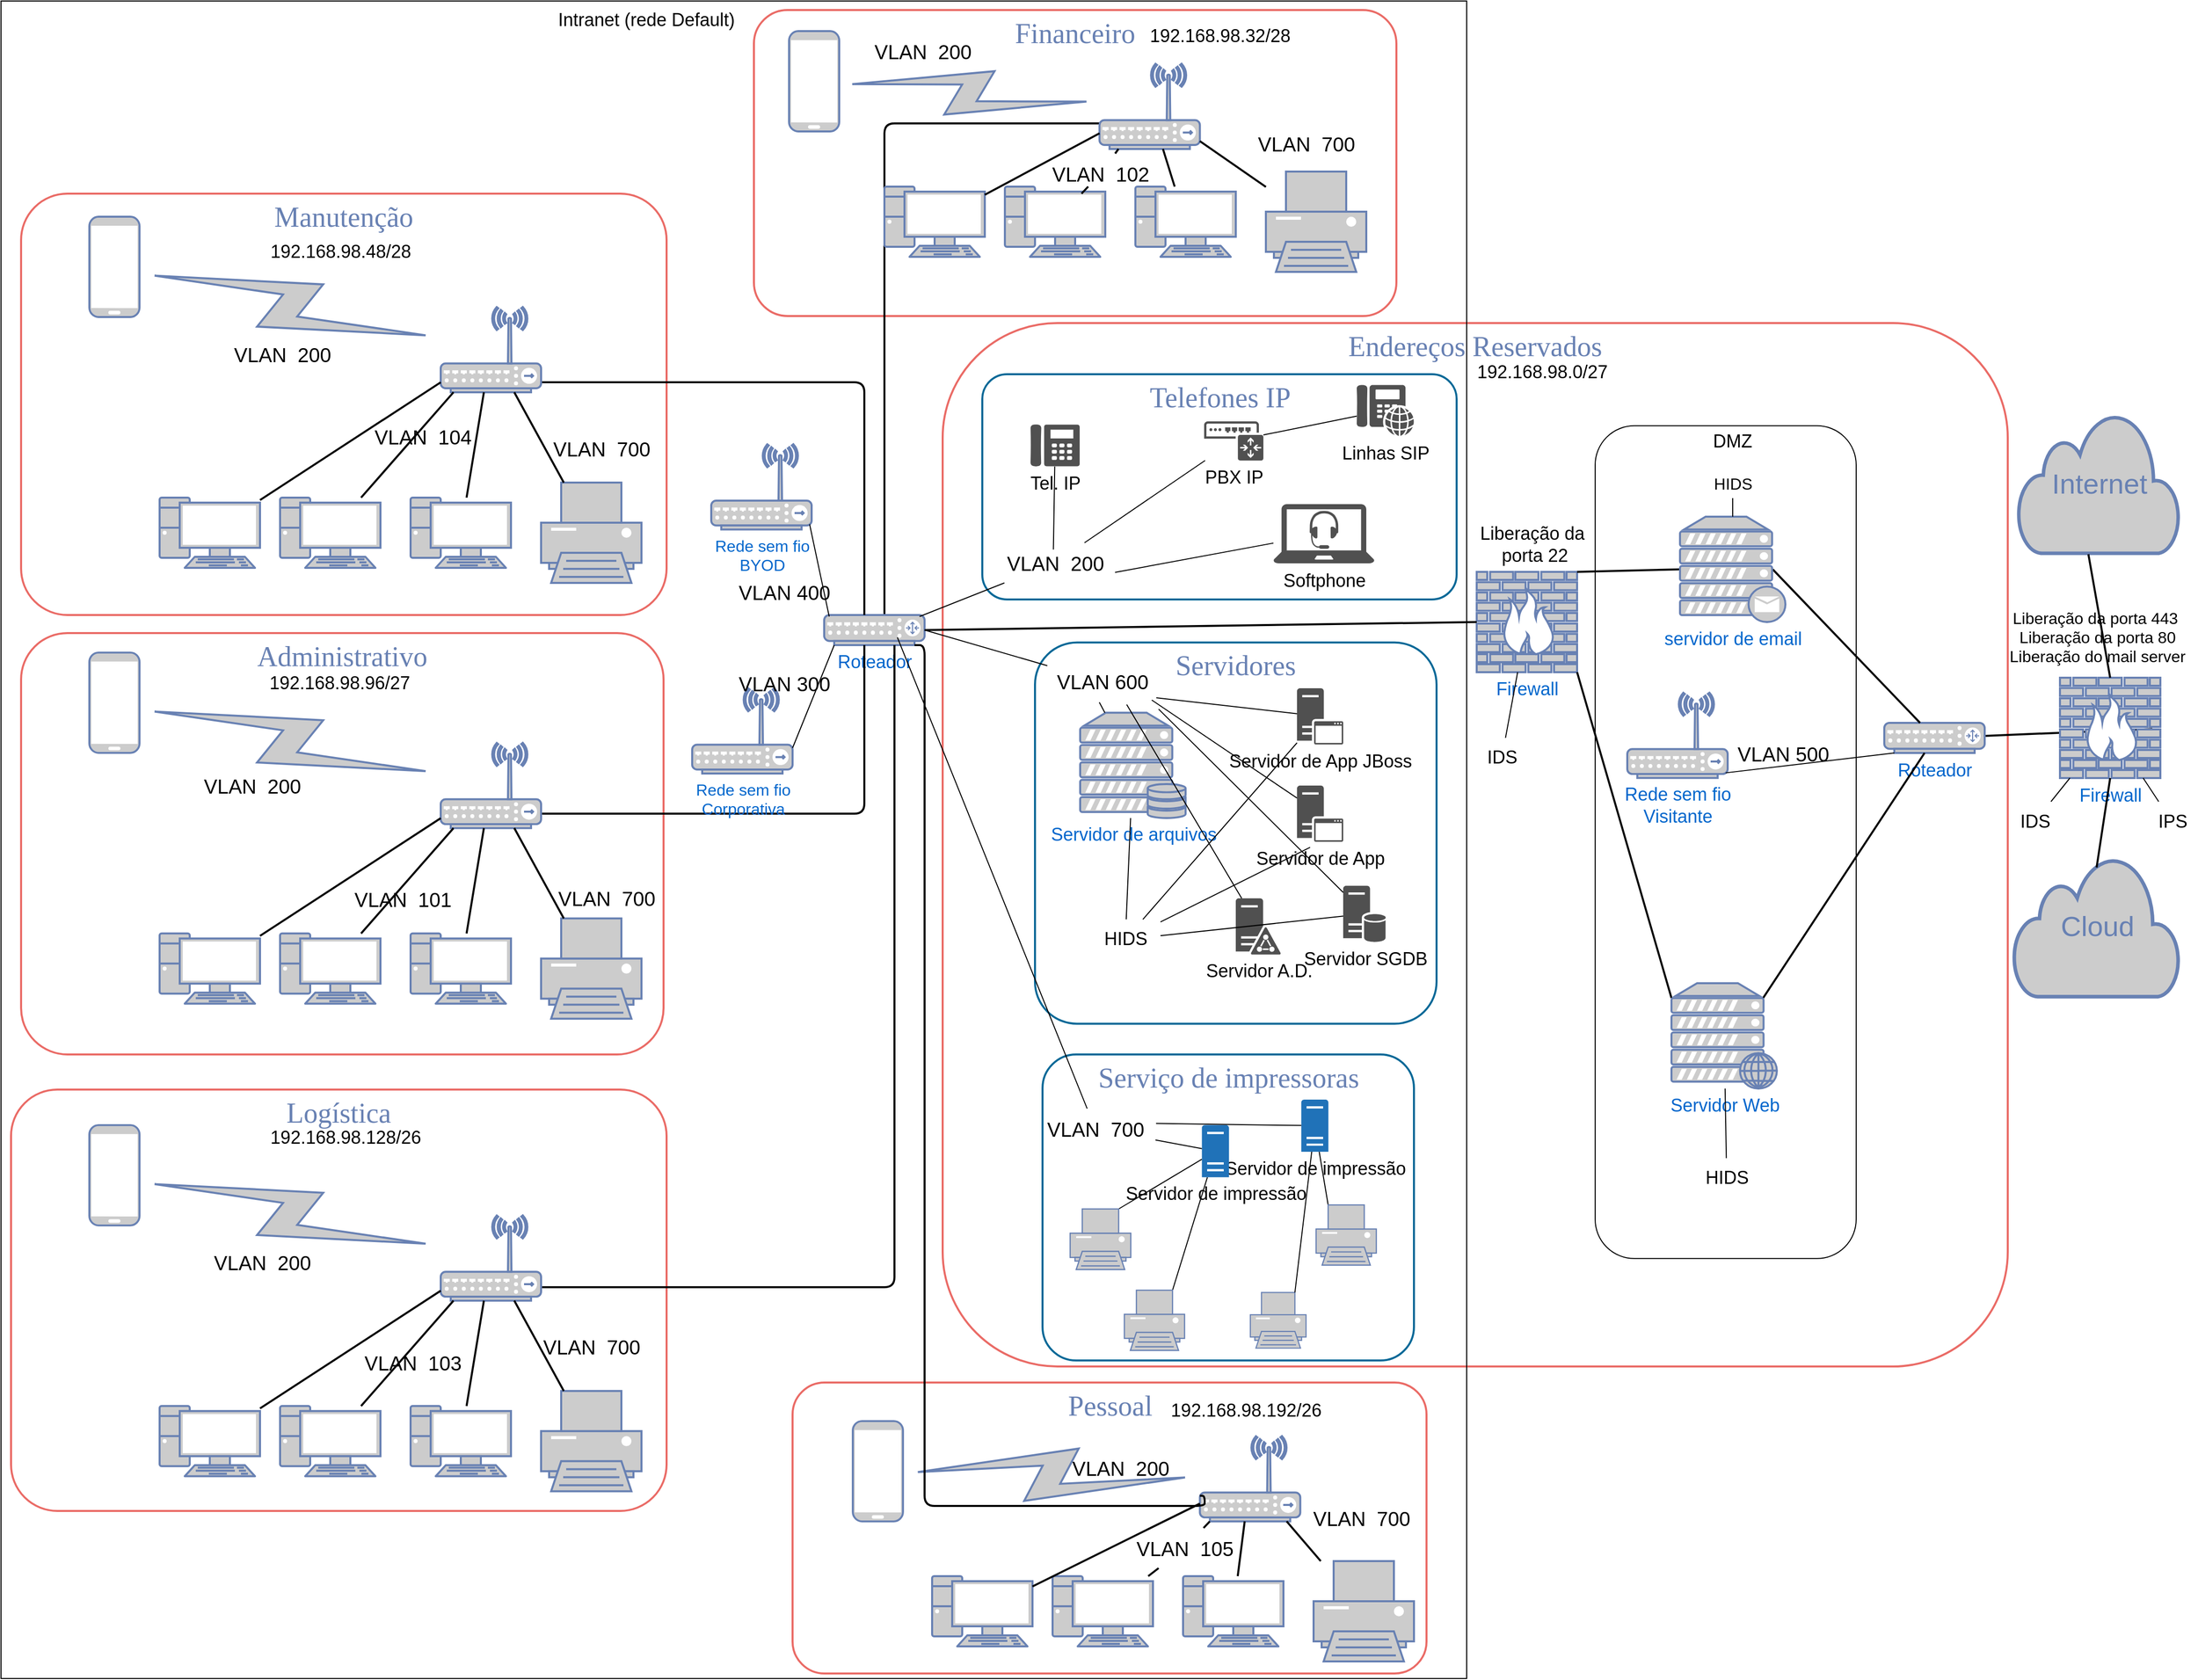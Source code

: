 <mxfile version="24.7.14">
  <diagram name="Page-1" id="bfe91b75-5d2c-26a0-9c1d-138518896778">
    <mxGraphModel dx="3113" dy="770" grid="1" gridSize="10" guides="1" tooltips="1" connect="1" arrows="1" fold="1" page="1" pageScale="1" pageWidth="1100" pageHeight="850" background="none" math="0" shadow="0">
      <root>
        <mxCell id="0" />
        <mxCell id="1" parent="0" />
        <mxCell id="ycOKUtjSCVIA1wZMmQ7p-51" value="Endereços&amp;nbsp;&lt;span style=&quot;background-color: initial;&quot;&gt;Reservados&lt;/span&gt;" style="rounded=1;whiteSpace=wrap;html=1;shadow=0;comic=0;strokeColor=#EA6B66;strokeWidth=2;fillColor=none;fontFamily=Verdana;fontSize=28;fontColor=#6881B3;align=center;arcSize=11;verticalAlign=top;" parent="1" vertex="1">
          <mxGeometry x="948" y="1189" width="1061" height="1040" as="geometry" />
        </mxCell>
        <mxCell id="yDX5c09GCKq0dD5Lzawa-3" value="" style="rounded=0;whiteSpace=wrap;html=1;fillColor=none;" parent="1" vertex="1">
          <mxGeometry x="10" y="868" width="1460" height="1672" as="geometry" />
        </mxCell>
        <mxCell id="Sk_onewAWtAnORPsxTCG-54" value="" style="rounded=1;whiteSpace=wrap;html=1;fillColor=none;" parent="1" vertex="1">
          <mxGeometry x="1598" y="1291.41" width="260" height="830" as="geometry" />
        </mxCell>
        <mxCell id="Sk_onewAWtAnORPsxTCG-47" value="Serviço de impressoras" style="rounded=1;whiteSpace=wrap;html=1;shadow=0;comic=0;strokeColor=#036897;strokeWidth=2;fillColor=none;fontFamily=Verdana;fontSize=28;fontColor=#6881B3;align=center;arcSize=11;verticalAlign=top;" parent="1" vertex="1">
          <mxGeometry x="1047.5" y="1918" width="370" height="305" as="geometry" />
        </mxCell>
        <mxCell id="ycOKUtjSCVIA1wZMmQ7p-66" value="Telefones IP" style="rounded=1;whiteSpace=wrap;html=1;shadow=0;comic=0;strokeColor=#036897;strokeWidth=2;fillColor=none;fontFamily=Verdana;fontSize=28;fontColor=#6881B3;align=center;arcSize=11;verticalAlign=top;" parent="1" vertex="1">
          <mxGeometry x="987.5" y="1240" width="472.5" height="224.5" as="geometry" />
        </mxCell>
        <mxCell id="7c3789c024ecab99-82" value="Logística" style="rounded=1;whiteSpace=wrap;html=1;shadow=0;comic=0;strokeColor=#EA6B66;strokeWidth=2;fillColor=none;fontFamily=Verdana;fontSize=28;fontColor=#6881B3;align=center;arcSize=11;verticalAlign=top;" parent="1" vertex="1">
          <mxGeometry x="20" y="1953" width="653" height="420" as="geometry" />
        </mxCell>
        <mxCell id="7c3789c024ecab99-81" value="Administrativo" style="rounded=1;whiteSpace=wrap;html=1;shadow=0;comic=0;strokeColor=#EA6B66;strokeWidth=2;fillColor=none;fontFamily=Verdana;fontSize=28;fontColor=#6881B3;align=center;arcSize=11;verticalAlign=top;" parent="1" vertex="1">
          <mxGeometry x="30" y="1498" width="640" height="420" as="geometry" />
        </mxCell>
        <mxCell id="7c3789c024ecab99-79" value="Manutenção" style="rounded=1;whiteSpace=wrap;html=1;shadow=0;comic=0;strokeColor=#EA6B66;strokeWidth=2;fillColor=none;fontFamily=Verdana;fontSize=28;fontColor=#6881B3;align=center;arcSize=11;verticalAlign=top;" parent="1" vertex="1">
          <mxGeometry x="30" y="1060" width="643" height="420" as="geometry" />
        </mxCell>
        <mxCell id="7c3789c024ecab99-78" value="Financeiro" style="rounded=1;whiteSpace=wrap;html=1;shadow=0;comic=0;strokeColor=#EA6B66;strokeWidth=2;fillColor=none;fontFamily=Verdana;fontSize=28;fontColor=#6881B3;align=center;arcSize=11;verticalAlign=top;" parent="1" vertex="1">
          <mxGeometry x="760" y="877" width="640" height="305" as="geometry" />
        </mxCell>
        <mxCell id="7c3789c024ecab99-55" style="edgeStyle=none;html=1;labelBackgroundColor=none;endArrow=none;endFill=0;strokeWidth=2;fontFamily=Verdana;fontSize=28;fontColor=#6881B3;" parent="1" target="7c3789c024ecab99-54" edge="1">
          <mxGeometry relative="1" as="geometry">
            <mxPoint x="2465" y="1425.0" as="targetPoint" />
            <mxPoint x="2153.0" y="1593.603" as="sourcePoint" />
          </mxGeometry>
        </mxCell>
        <mxCell id="7c3789c024ecab99-8" value="&lt;font style=&quot;font-size: 18px;&quot;&gt;Firewall&lt;/font&gt;" style="fontColor=#0066CC;verticalAlign=top;verticalLabelPosition=bottom;labelPosition=center;align=center;html=1;fillColor=#CCCCCC;strokeColor=#6881B3;gradientColor=none;gradientDirection=north;strokeWidth=2;shape=mxgraph.networks.firewall;rounded=0;shadow=0;comic=0;" parent="1" vertex="1">
          <mxGeometry x="2061" y="1542.5" width="100" height="100" as="geometry" />
        </mxCell>
        <mxCell id="7c3789c024ecab99-18" style="edgeStyle=orthogonalEdgeStyle;html=1;labelBackgroundColor=none;endArrow=none;endFill=0;strokeWidth=2;fontFamily=Verdana;fontSize=15;fontColor=#036897;exitX=0;exitY=0.7;exitDx=0;exitDy=0;exitPerimeter=0;" parent="1" source="7c3789c024ecab99-9" target="7c3789c024ecab99-10" edge="1">
          <mxGeometry relative="1" as="geometry">
            <mxPoint x="640" y="908" as="targetPoint" />
            <Array as="points">
              <mxPoint x="890" y="990" />
            </Array>
          </mxGeometry>
        </mxCell>
        <mxCell id="7c3789c024ecab99-10" value="&lt;font style=&quot;font-size: 18px;&quot;&gt;Roteador&lt;/font&gt;" style="fontColor=#0066CC;verticalAlign=top;verticalLabelPosition=bottom;labelPosition=center;align=center;html=1;fillColor=#CCCCCC;strokeColor=#6881B3;gradientColor=none;gradientDirection=north;strokeWidth=2;shape=mxgraph.networks.router;rounded=0;shadow=0;comic=0;" parent="1" vertex="1">
          <mxGeometry x="830" y="1480" width="100" height="30" as="geometry" />
        </mxCell>
        <mxCell id="7c3789c024ecab99-3" value="" style="fontColor=#0066CC;verticalAlign=top;verticalLabelPosition=bottom;labelPosition=center;align=center;html=1;fillColor=#CCCCCC;strokeColor=#6881B3;gradientColor=none;gradientDirection=north;strokeWidth=2;shape=mxgraph.networks.pc;rounded=0;shadow=0;comic=0;" parent="1" vertex="1">
          <mxGeometry x="890.0" y="1053" width="100" height="70" as="geometry" />
        </mxCell>
        <mxCell id="7c3789c024ecab99-4" value="" style="fontColor=#0066CC;verticalAlign=top;verticalLabelPosition=bottom;labelPosition=center;align=center;html=1;fillColor=#CCCCCC;strokeColor=#6881B3;gradientColor=none;gradientDirection=north;strokeWidth=2;shape=mxgraph.networks.pc;rounded=0;shadow=0;comic=0;" parent="1" vertex="1">
          <mxGeometry x="1010.0" y="1053" width="100" height="70" as="geometry" />
        </mxCell>
        <mxCell id="7c3789c024ecab99-5" value="" style="fontColor=#0066CC;verticalAlign=top;verticalLabelPosition=bottom;labelPosition=center;align=center;html=1;fillColor=#CCCCCC;strokeColor=#6881B3;gradientColor=none;gradientDirection=north;strokeWidth=2;shape=mxgraph.networks.pc;rounded=0;shadow=0;comic=0;" parent="1" vertex="1">
          <mxGeometry x="1140.0" y="1053" width="100" height="70" as="geometry" />
        </mxCell>
        <mxCell id="7c3789c024ecab99-6" value="" style="fontColor=#0066CC;verticalAlign=top;verticalLabelPosition=bottom;labelPosition=center;align=center;html=1;fillColor=#CCCCCC;strokeColor=#6881B3;gradientColor=none;gradientDirection=north;strokeWidth=2;shape=mxgraph.networks.printer;rounded=0;shadow=0;comic=0;" parent="1" vertex="1">
          <mxGeometry x="1270.0" y="1038" width="100" height="100" as="geometry" />
        </mxCell>
        <mxCell id="7c3789c024ecab99-9" value="" style="fontColor=#0066CC;verticalAlign=top;verticalLabelPosition=bottom;labelPosition=center;align=center;html=1;fillColor=#CCCCCC;strokeColor=#6881B3;gradientColor=none;gradientDirection=north;strokeWidth=2;shape=mxgraph.networks.wireless_hub;rounded=0;shadow=0;comic=0;" parent="1" vertex="1">
          <mxGeometry x="1104.25" y="930.5" width="100" height="85" as="geometry" />
        </mxCell>
        <mxCell id="7c3789c024ecab99-14" style="edgeStyle=none;html=1;labelBackgroundColor=none;endArrow=none;endFill=0;strokeWidth=2;fontFamily=Verdana;fontSize=15;fontColor=#036897;" parent="1" source="7c3789c024ecab99-3" target="7c3789c024ecab99-9" edge="1">
          <mxGeometry relative="1" as="geometry" />
        </mxCell>
        <mxCell id="7c3789c024ecab99-15" style="edgeStyle=none;html=1;labelBackgroundColor=none;endArrow=none;endFill=0;strokeWidth=2;fontFamily=Verdana;fontSize=15;fontColor=#036897;" parent="1" source="ghIk_bhalh1GwvpJFjKE-32" target="7c3789c024ecab99-9" edge="1">
          <mxGeometry relative="1" as="geometry" />
        </mxCell>
        <mxCell id="7c3789c024ecab99-16" style="edgeStyle=none;html=1;labelBackgroundColor=none;endArrow=none;endFill=0;strokeWidth=2;fontFamily=Verdana;fontSize=15;fontColor=#036897;" parent="1" source="7c3789c024ecab99-5" target="7c3789c024ecab99-9" edge="1">
          <mxGeometry relative="1" as="geometry" />
        </mxCell>
        <mxCell id="7c3789c024ecab99-17" style="edgeStyle=none;html=1;labelBackgroundColor=none;endArrow=none;endFill=0;strokeWidth=2;fontFamily=Verdana;fontSize=15;fontColor=#036897;" parent="1" source="7c3789c024ecab99-6" target="7c3789c024ecab99-9" edge="1">
          <mxGeometry relative="1" as="geometry" />
        </mxCell>
        <mxCell id="7c3789c024ecab99-11" value="" style="html=1;fillColor=#CCCCCC;strokeColor=#6881B3;gradientColor=none;gradientDirection=north;strokeWidth=2;shape=mxgraph.networks.comm_link_edge;html=1;labelBackgroundColor=none;endArrow=none;endFill=0;fontFamily=Verdana;fontSize=20;" parent="1" source="7c3789c024ecab99-9" target="7c3789c024ecab99-12" edge="1">
          <mxGeometry width="100" height="100" relative="1" as="geometry">
            <mxPoint x="1400.0" y="963" as="sourcePoint" />
            <mxPoint x="1103.0" y="876" as="targetPoint" />
          </mxGeometry>
        </mxCell>
        <mxCell id="7c3789c024ecab99-12" value="" style="fontColor=#0066CC;verticalAlign=top;verticalLabelPosition=bottom;labelPosition=center;align=center;html=1;fillColor=#CCCCCC;strokeColor=#6881B3;gradientColor=none;gradientDirection=north;strokeWidth=2;shape=mxgraph.networks.mobile;rounded=0;shadow=0;comic=0;" parent="1" vertex="1">
          <mxGeometry x="795.0" y="898" width="50" height="100" as="geometry" />
        </mxCell>
        <mxCell id="7c3789c024ecab99-23" value="" style="fontColor=#0066CC;verticalAlign=top;verticalLabelPosition=bottom;labelPosition=center;align=center;html=1;fillColor=#CCCCCC;strokeColor=#6881B3;gradientColor=none;gradientDirection=north;strokeWidth=2;shape=mxgraph.networks.pc;rounded=0;shadow=0;comic=0;" parent="1" vertex="1">
          <mxGeometry x="168.0" y="1363" width="100" height="70" as="geometry" />
        </mxCell>
        <mxCell id="7c3789c024ecab99-25" value="" style="fontColor=#0066CC;verticalAlign=top;verticalLabelPosition=bottom;labelPosition=center;align=center;html=1;fillColor=#CCCCCC;strokeColor=#6881B3;gradientColor=none;gradientDirection=north;strokeWidth=2;shape=mxgraph.networks.pc;rounded=0;shadow=0;comic=0;" parent="1" vertex="1">
          <mxGeometry x="288.0" y="1363" width="100" height="70" as="geometry" />
        </mxCell>
        <mxCell id="7c3789c024ecab99-27" value="" style="fontColor=#0066CC;verticalAlign=top;verticalLabelPosition=bottom;labelPosition=center;align=center;html=1;fillColor=#CCCCCC;strokeColor=#6881B3;gradientColor=none;gradientDirection=north;strokeWidth=2;shape=mxgraph.networks.pc;rounded=0;shadow=0;comic=0;" parent="1" vertex="1">
          <mxGeometry x="418.0" y="1363" width="100" height="70" as="geometry" />
        </mxCell>
        <mxCell id="7c3789c024ecab99-29" value="" style="fontColor=#0066CC;verticalAlign=top;verticalLabelPosition=bottom;labelPosition=center;align=center;html=1;fillColor=#CCCCCC;strokeColor=#6881B3;gradientColor=none;gradientDirection=north;strokeWidth=2;shape=mxgraph.networks.printer;rounded=0;shadow=0;comic=0;" parent="1" vertex="1">
          <mxGeometry x="548.0" y="1348" width="100" height="100" as="geometry" />
        </mxCell>
        <mxCell id="7c3789c024ecab99-50" style="edgeStyle=orthogonalEdgeStyle;html=1;labelBackgroundColor=none;endArrow=none;endFill=0;strokeWidth=2;fontFamily=Verdana;fontSize=15;fontColor=#036897;" parent="1" source="7c3789c024ecab99-30" target="7c3789c024ecab99-10" edge="1">
          <mxGeometry relative="1" as="geometry">
            <mxPoint x="610.0" y="1008" as="targetPoint" />
            <mxPoint x="730" y="1218" as="sourcePoint" />
            <Array as="points">
              <mxPoint x="870" y="1248" />
            </Array>
          </mxGeometry>
        </mxCell>
        <mxCell id="7c3789c024ecab99-30" value="" style="fontColor=#0066CC;verticalAlign=top;verticalLabelPosition=bottom;labelPosition=center;align=center;html=1;fillColor=#CCCCCC;strokeColor=#6881B3;gradientColor=none;gradientDirection=north;strokeWidth=2;shape=mxgraph.networks.wireless_hub;rounded=0;shadow=0;comic=0;" parent="1" vertex="1">
          <mxGeometry x="448.0" y="1173" width="100" height="85" as="geometry" />
        </mxCell>
        <mxCell id="7c3789c024ecab99-22" style="edgeStyle=none;html=1;labelBackgroundColor=none;endArrow=none;endFill=0;strokeWidth=2;fontFamily=Verdana;fontSize=15;fontColor=#036897;" parent="1" source="7c3789c024ecab99-23" target="7c3789c024ecab99-30" edge="1">
          <mxGeometry relative="1" as="geometry" />
        </mxCell>
        <mxCell id="7c3789c024ecab99-24" style="edgeStyle=none;html=1;labelBackgroundColor=none;endArrow=none;endFill=0;strokeWidth=2;fontFamily=Verdana;fontSize=15;fontColor=#036897;" parent="1" source="7c3789c024ecab99-25" target="7c3789c024ecab99-30" edge="1">
          <mxGeometry relative="1" as="geometry" />
        </mxCell>
        <mxCell id="7c3789c024ecab99-26" style="edgeStyle=none;html=1;labelBackgroundColor=none;endArrow=none;endFill=0;strokeWidth=2;fontFamily=Verdana;fontSize=15;fontColor=#036897;" parent="1" source="7c3789c024ecab99-27" target="7c3789c024ecab99-30" edge="1">
          <mxGeometry relative="1" as="geometry" />
        </mxCell>
        <mxCell id="7c3789c024ecab99-28" style="edgeStyle=none;html=1;labelBackgroundColor=none;endArrow=none;endFill=0;strokeWidth=2;fontFamily=Verdana;fontSize=15;fontColor=#036897;" parent="1" source="7c3789c024ecab99-29" target="7c3789c024ecab99-30" edge="1">
          <mxGeometry relative="1" as="geometry" />
        </mxCell>
        <mxCell id="7c3789c024ecab99-31" value="" style="html=1;fillColor=#CCCCCC;strokeColor=#6881B3;gradientColor=none;gradientDirection=north;strokeWidth=2;shape=mxgraph.networks.comm_link_edge;html=1;labelBackgroundColor=none;endArrow=none;endFill=0;fontFamily=Verdana;fontSize=20;" parent="1" source="7c3789c024ecab99-30" target="7c3789c024ecab99-32" edge="1">
          <mxGeometry width="100" height="100" relative="1" as="geometry">
            <mxPoint x="678.0" y="1273" as="sourcePoint" />
            <mxPoint x="381.0" y="1186" as="targetPoint" />
          </mxGeometry>
        </mxCell>
        <mxCell id="7c3789c024ecab99-32" value="" style="fontColor=#0066CC;verticalAlign=top;verticalLabelPosition=bottom;labelPosition=center;align=center;html=1;fillColor=#CCCCCC;strokeColor=#6881B3;gradientColor=none;gradientDirection=north;strokeWidth=2;shape=mxgraph.networks.mobile;rounded=0;shadow=0;comic=0;" parent="1" vertex="1">
          <mxGeometry x="98.0" y="1083" width="50" height="100" as="geometry" />
        </mxCell>
        <mxCell id="7c3789c024ecab99-37" value="" style="fontColor=#0066CC;verticalAlign=top;verticalLabelPosition=bottom;labelPosition=center;align=center;html=1;fillColor=#CCCCCC;strokeColor=#6881B3;gradientColor=none;gradientDirection=north;strokeWidth=2;shape=mxgraph.networks.pc;rounded=0;shadow=0;comic=0;" parent="1" vertex="1">
          <mxGeometry x="168.0" y="1797.412" width="100" height="70" as="geometry" />
        </mxCell>
        <mxCell id="7c3789c024ecab99-39" value="" style="fontColor=#0066CC;verticalAlign=top;verticalLabelPosition=bottom;labelPosition=center;align=center;html=1;fillColor=#CCCCCC;strokeColor=#6881B3;gradientColor=none;gradientDirection=north;strokeWidth=2;shape=mxgraph.networks.pc;rounded=0;shadow=0;comic=0;" parent="1" vertex="1">
          <mxGeometry x="288.0" y="1797.412" width="100" height="70" as="geometry" />
        </mxCell>
        <mxCell id="7c3789c024ecab99-41" value="" style="fontColor=#0066CC;verticalAlign=top;verticalLabelPosition=bottom;labelPosition=center;align=center;html=1;fillColor=#CCCCCC;strokeColor=#6881B3;gradientColor=none;gradientDirection=north;strokeWidth=2;shape=mxgraph.networks.pc;rounded=0;shadow=0;comic=0;" parent="1" vertex="1">
          <mxGeometry x="418.0" y="1797.412" width="100" height="70" as="geometry" />
        </mxCell>
        <mxCell id="7c3789c024ecab99-43" value="" style="fontColor=#0066CC;verticalAlign=top;verticalLabelPosition=bottom;labelPosition=center;align=center;html=1;fillColor=#CCCCCC;strokeColor=#6881B3;gradientColor=none;gradientDirection=north;strokeWidth=2;shape=mxgraph.networks.printer;rounded=0;shadow=0;comic=0;" parent="1" vertex="1">
          <mxGeometry x="548.0" y="1782.412" width="100" height="100" as="geometry" />
        </mxCell>
        <mxCell id="7c3789c024ecab99-51" style="edgeStyle=orthogonalEdgeStyle;html=1;labelBackgroundColor=none;endArrow=none;endFill=0;strokeWidth=2;fontFamily=Verdana;fontSize=15;fontColor=#036897;" parent="1" source="7c3789c024ecab99-44" target="7c3789c024ecab99-10" edge="1">
          <mxGeometry relative="1" as="geometry">
            <mxPoint x="710" y="1028" as="targetPoint" />
            <Array as="points">
              <mxPoint x="870" y="1678" />
            </Array>
          </mxGeometry>
        </mxCell>
        <mxCell id="7c3789c024ecab99-44" value="" style="fontColor=#0066CC;verticalAlign=top;verticalLabelPosition=bottom;labelPosition=center;align=center;html=1;fillColor=#CCCCCC;strokeColor=#6881B3;gradientColor=none;gradientDirection=north;strokeWidth=2;shape=mxgraph.networks.wireless_hub;rounded=0;shadow=0;comic=0;" parent="1" vertex="1">
          <mxGeometry x="448.0" y="1607.412" width="100" height="85" as="geometry" />
        </mxCell>
        <mxCell id="7c3789c024ecab99-36" style="edgeStyle=none;html=1;labelBackgroundColor=none;endArrow=none;endFill=0;strokeWidth=2;fontFamily=Verdana;fontSize=15;fontColor=#036897;" parent="1" source="7c3789c024ecab99-37" target="7c3789c024ecab99-44" edge="1">
          <mxGeometry relative="1" as="geometry" />
        </mxCell>
        <mxCell id="7c3789c024ecab99-38" style="edgeStyle=none;html=1;labelBackgroundColor=none;endArrow=none;endFill=0;strokeWidth=2;fontFamily=Verdana;fontSize=15;fontColor=#036897;" parent="1" source="7c3789c024ecab99-39" target="7c3789c024ecab99-44" edge="1">
          <mxGeometry relative="1" as="geometry" />
        </mxCell>
        <mxCell id="7c3789c024ecab99-40" style="edgeStyle=none;html=1;labelBackgroundColor=none;endArrow=none;endFill=0;strokeWidth=2;fontFamily=Verdana;fontSize=15;fontColor=#036897;" parent="1" source="7c3789c024ecab99-41" target="7c3789c024ecab99-44" edge="1">
          <mxGeometry relative="1" as="geometry" />
        </mxCell>
        <mxCell id="7c3789c024ecab99-42" style="edgeStyle=none;html=1;labelBackgroundColor=none;endArrow=none;endFill=0;strokeWidth=2;fontFamily=Verdana;fontSize=15;fontColor=#036897;" parent="1" source="7c3789c024ecab99-43" target="7c3789c024ecab99-44" edge="1">
          <mxGeometry relative="1" as="geometry" />
        </mxCell>
        <mxCell id="7c3789c024ecab99-45" value="" style="html=1;fillColor=#CCCCCC;strokeColor=#6881B3;gradientColor=none;gradientDirection=north;strokeWidth=2;shape=mxgraph.networks.comm_link_edge;html=1;labelBackgroundColor=none;endArrow=none;endFill=0;fontFamily=Verdana;fontSize=20;" parent="1" source="7c3789c024ecab99-44" target="7c3789c024ecab99-46" edge="1">
          <mxGeometry width="100" height="100" relative="1" as="geometry">
            <mxPoint x="678.0" y="1707.412" as="sourcePoint" />
            <mxPoint x="381.0" y="1620.412" as="targetPoint" />
          </mxGeometry>
        </mxCell>
        <mxCell id="7c3789c024ecab99-46" value="" style="fontColor=#0066CC;verticalAlign=top;verticalLabelPosition=bottom;labelPosition=center;align=center;html=1;fillColor=#CCCCCC;strokeColor=#6881B3;gradientColor=none;gradientDirection=north;strokeWidth=2;shape=mxgraph.networks.mobile;rounded=0;shadow=0;comic=0;" parent="1" vertex="1">
          <mxGeometry x="98.0" y="1517.412" width="50" height="100" as="geometry" />
        </mxCell>
        <mxCell id="7c3789c024ecab99-53" value="Internet" style="html=1;fillColor=#CCCCCC;strokeColor=#6881B3;gradientColor=none;gradientDirection=north;strokeWidth=2;shape=mxgraph.networks.cloud;fontColor=#6881B3;rounded=0;shadow=0;comic=0;align=center;fontSize=28;" parent="1" vertex="1">
          <mxGeometry x="2019.5" y="1278.5" width="160.5" height="140" as="geometry" />
        </mxCell>
        <mxCell id="7c3789c024ecab99-54" value="&lt;font style=&quot;font-size: 18px;&quot;&gt;Roteador&lt;/font&gt;" style="fontColor=#0066CC;verticalAlign=top;verticalLabelPosition=bottom;labelPosition=center;align=center;html=1;fillColor=#CCCCCC;strokeColor=#6881B3;gradientColor=none;gradientDirection=north;strokeWidth=2;shape=mxgraph.networks.router;rounded=0;shadow=0;comic=0;" parent="1" vertex="1">
          <mxGeometry x="1886" y="1587.5" width="100" height="30" as="geometry" />
        </mxCell>
        <mxCell id="7c3789c024ecab99-60" style="edgeStyle=none;html=1;labelBackgroundColor=none;endArrow=none;endFill=0;strokeWidth=2;fontFamily=Verdana;fontSize=28;fontColor=#6881B3;exitX=0.87;exitY=0.14;exitDx=0;exitDy=0;exitPerimeter=0;" parent="1" source="Sk_onewAWtAnORPsxTCG-29" target="7c3789c024ecab99-54" edge="1">
          <mxGeometry relative="1" as="geometry">
            <mxPoint x="1774" y="1734.283" as="sourcePoint" />
          </mxGeometry>
        </mxCell>
        <mxCell id="7c3789c024ecab99-59" style="edgeStyle=none;html=1;labelBackgroundColor=none;endArrow=none;endFill=0;strokeWidth=2;fontFamily=Verdana;fontSize=28;fontColor=#6881B3;exitX=0.88;exitY=0.5;exitDx=0;exitDy=0;exitPerimeter=0;" parent="1" source="Sk_onewAWtAnORPsxTCG-27" target="7c3789c024ecab99-54" edge="1">
          <mxGeometry relative="1" as="geometry">
            <mxPoint x="2259" y="1420" as="targetPoint" />
            <mxPoint x="1779" y="1303.95" as="sourcePoint" />
          </mxGeometry>
        </mxCell>
        <mxCell id="7c3789c024ecab99-63" value="" style="fontColor=#0066CC;verticalAlign=top;verticalLabelPosition=bottom;labelPosition=center;align=center;html=1;fillColor=#CCCCCC;strokeColor=#6881B3;gradientColor=none;gradientDirection=north;strokeWidth=2;shape=mxgraph.networks.pc;rounded=0;shadow=0;comic=0;" parent="1" vertex="1">
          <mxGeometry x="168.0" y="2268.412" width="100" height="70" as="geometry" />
        </mxCell>
        <mxCell id="7c3789c024ecab99-64" value="" style="fontColor=#0066CC;verticalAlign=top;verticalLabelPosition=bottom;labelPosition=center;align=center;html=1;fillColor=#CCCCCC;strokeColor=#6881B3;gradientColor=none;gradientDirection=north;strokeWidth=2;shape=mxgraph.networks.pc;rounded=0;shadow=0;comic=0;" parent="1" vertex="1">
          <mxGeometry x="288.0" y="2268.412" width="100" height="70" as="geometry" />
        </mxCell>
        <mxCell id="7c3789c024ecab99-65" value="" style="fontColor=#0066CC;verticalAlign=top;verticalLabelPosition=bottom;labelPosition=center;align=center;html=1;fillColor=#CCCCCC;strokeColor=#6881B3;gradientColor=none;gradientDirection=north;strokeWidth=2;shape=mxgraph.networks.pc;rounded=0;shadow=0;comic=0;" parent="1" vertex="1">
          <mxGeometry x="418.0" y="2268.412" width="100" height="70" as="geometry" />
        </mxCell>
        <mxCell id="7c3789c024ecab99-66" value="" style="fontColor=#0066CC;verticalAlign=top;verticalLabelPosition=bottom;labelPosition=center;align=center;html=1;fillColor=#CCCCCC;strokeColor=#6881B3;gradientColor=none;gradientDirection=north;strokeWidth=2;shape=mxgraph.networks.printer;rounded=0;shadow=0;comic=0;" parent="1" vertex="1">
          <mxGeometry x="548.0" y="2253.412" width="100" height="100" as="geometry" />
        </mxCell>
        <mxCell id="7c3789c024ecab99-75" style="edgeStyle=orthogonalEdgeStyle;html=1;labelBackgroundColor=none;endArrow=none;endFill=0;strokeWidth=2;fontFamily=Verdana;fontSize=28;fontColor=#6881B3;" parent="1" source="7c3789c024ecab99-67" target="7c3789c024ecab99-10" edge="1">
          <mxGeometry relative="1" as="geometry">
            <mxPoint x="770" y="1358" as="targetPoint" />
            <Array as="points">
              <mxPoint x="900" y="2150" />
            </Array>
          </mxGeometry>
        </mxCell>
        <mxCell id="7c3789c024ecab99-67" value="" style="fontColor=#0066CC;verticalAlign=top;verticalLabelPosition=bottom;labelPosition=center;align=center;html=1;fillColor=#CCCCCC;strokeColor=#6881B3;gradientColor=none;gradientDirection=north;strokeWidth=2;shape=mxgraph.networks.wireless_hub;rounded=0;shadow=0;comic=0;" parent="1" vertex="1">
          <mxGeometry x="448.0" y="2078.412" width="100" height="85" as="geometry" />
        </mxCell>
        <mxCell id="7c3789c024ecab99-69" style="edgeStyle=none;html=1;labelBackgroundColor=none;endArrow=none;endFill=0;strokeWidth=2;fontFamily=Verdana;fontSize=15;fontColor=#036897;" parent="1" source="7c3789c024ecab99-63" target="7c3789c024ecab99-67" edge="1">
          <mxGeometry relative="1" as="geometry" />
        </mxCell>
        <mxCell id="7c3789c024ecab99-70" style="edgeStyle=none;html=1;labelBackgroundColor=none;endArrow=none;endFill=0;strokeWidth=2;fontFamily=Verdana;fontSize=15;fontColor=#036897;" parent="1" source="7c3789c024ecab99-64" target="7c3789c024ecab99-67" edge="1">
          <mxGeometry relative="1" as="geometry" />
        </mxCell>
        <mxCell id="7c3789c024ecab99-71" style="edgeStyle=none;html=1;labelBackgroundColor=none;endArrow=none;endFill=0;strokeWidth=2;fontFamily=Verdana;fontSize=15;fontColor=#036897;" parent="1" source="7c3789c024ecab99-65" target="7c3789c024ecab99-67" edge="1">
          <mxGeometry relative="1" as="geometry" />
        </mxCell>
        <mxCell id="7c3789c024ecab99-72" style="edgeStyle=none;html=1;labelBackgroundColor=none;endArrow=none;endFill=0;strokeWidth=2;fontFamily=Verdana;fontSize=15;fontColor=#036897;" parent="1" source="7c3789c024ecab99-66" target="7c3789c024ecab99-67" edge="1">
          <mxGeometry relative="1" as="geometry" />
        </mxCell>
        <mxCell id="7c3789c024ecab99-73" value="" style="html=1;fillColor=#CCCCCC;strokeColor=#6881B3;gradientColor=none;gradientDirection=north;strokeWidth=2;shape=mxgraph.networks.comm_link_edge;html=1;labelBackgroundColor=none;endArrow=none;endFill=0;fontFamily=Verdana;fontSize=20;" parent="1" source="7c3789c024ecab99-67" target="7c3789c024ecab99-74" edge="1">
          <mxGeometry width="100" height="100" relative="1" as="geometry">
            <mxPoint x="678.0" y="2178.412" as="sourcePoint" />
            <mxPoint x="381.0" y="2091.412" as="targetPoint" />
          </mxGeometry>
        </mxCell>
        <mxCell id="7c3789c024ecab99-74" value="" style="fontColor=#0066CC;verticalAlign=top;verticalLabelPosition=bottom;labelPosition=center;align=center;html=1;fillColor=#CCCCCC;strokeColor=#6881B3;gradientColor=none;gradientDirection=north;strokeWidth=2;shape=mxgraph.networks.mobile;rounded=0;shadow=0;comic=0;" parent="1" vertex="1">
          <mxGeometry x="98.0" y="1988.412" width="50" height="100" as="geometry" />
        </mxCell>
        <mxCell id="7c3789c024ecab99-76" value="Cloud" style="html=1;fillColor=#CCCCCC;strokeColor=#6881B3;gradientColor=none;gradientDirection=north;strokeWidth=2;shape=mxgraph.networks.cloud;fontColor=#6881B3;rounded=0;shadow=0;comic=0;align=center;fontSize=28;" parent="1" vertex="1">
          <mxGeometry x="2015" y="1720.41" width="165" height="140" as="geometry" />
        </mxCell>
        <mxCell id="ycOKUtjSCVIA1wZMmQ7p-16" value="Pessoal" style="rounded=1;whiteSpace=wrap;html=1;shadow=0;comic=0;strokeColor=#EA6B66;strokeWidth=2;fillColor=none;fontFamily=Verdana;fontSize=28;fontColor=#6881B3;align=center;arcSize=11;verticalAlign=top;" parent="1" vertex="1">
          <mxGeometry x="798.5" y="2245" width="631.5" height="290" as="geometry" />
        </mxCell>
        <mxCell id="ycOKUtjSCVIA1wZMmQ7p-19" value="" style="fontColor=#0066CC;verticalAlign=top;verticalLabelPosition=bottom;labelPosition=center;align=center;html=1;fillColor=#CCCCCC;strokeColor=#6881B3;gradientColor=none;gradientDirection=north;strokeWidth=2;shape=mxgraph.networks.pc;rounded=0;shadow=0;comic=0;" parent="1" vertex="1">
          <mxGeometry x="937.5" y="2438.002" width="100" height="70" as="geometry" />
        </mxCell>
        <mxCell id="ycOKUtjSCVIA1wZMmQ7p-20" value="" style="fontColor=#0066CC;verticalAlign=top;verticalLabelPosition=bottom;labelPosition=center;align=center;html=1;fillColor=#CCCCCC;strokeColor=#6881B3;gradientColor=none;gradientDirection=north;strokeWidth=2;shape=mxgraph.networks.pc;rounded=0;shadow=0;comic=0;" parent="1" vertex="1">
          <mxGeometry x="1057.5" y="2438.002" width="100" height="70" as="geometry" />
        </mxCell>
        <mxCell id="ycOKUtjSCVIA1wZMmQ7p-21" value="" style="fontColor=#0066CC;verticalAlign=top;verticalLabelPosition=bottom;labelPosition=center;align=center;html=1;fillColor=#CCCCCC;strokeColor=#6881B3;gradientColor=none;gradientDirection=north;strokeWidth=2;shape=mxgraph.networks.pc;rounded=0;shadow=0;comic=0;" parent="1" vertex="1">
          <mxGeometry x="1187.5" y="2438.002" width="100" height="70" as="geometry" />
        </mxCell>
        <mxCell id="ycOKUtjSCVIA1wZMmQ7p-22" value="" style="fontColor=#0066CC;verticalAlign=top;verticalLabelPosition=bottom;labelPosition=center;align=center;html=1;fillColor=#CCCCCC;strokeColor=#6881B3;gradientColor=none;gradientDirection=north;strokeWidth=2;shape=mxgraph.networks.printer;rounded=0;shadow=0;comic=0;" parent="1" vertex="1">
          <mxGeometry x="1317.5" y="2423.002" width="100" height="100" as="geometry" />
        </mxCell>
        <mxCell id="ycOKUtjSCVIA1wZMmQ7p-23" value="" style="fontColor=#0066CC;verticalAlign=top;verticalLabelPosition=bottom;labelPosition=center;align=center;html=1;fillColor=#CCCCCC;strokeColor=#6881B3;gradientColor=none;gradientDirection=north;strokeWidth=2;shape=mxgraph.networks.wireless_hub;rounded=0;shadow=0;comic=0;" parent="1" vertex="1">
          <mxGeometry x="1204.25" y="2298.412" width="100" height="85" as="geometry" />
        </mxCell>
        <mxCell id="ycOKUtjSCVIA1wZMmQ7p-25" style="edgeStyle=none;html=1;labelBackgroundColor=none;endArrow=none;endFill=0;strokeWidth=2;fontFamily=Verdana;fontSize=15;fontColor=#036897;" parent="1" source="ycOKUtjSCVIA1wZMmQ7p-19" target="ycOKUtjSCVIA1wZMmQ7p-23" edge="1">
          <mxGeometry relative="1" as="geometry" />
        </mxCell>
        <mxCell id="ycOKUtjSCVIA1wZMmQ7p-26" style="edgeStyle=none;html=1;labelBackgroundColor=none;endArrow=none;endFill=0;strokeWidth=2;fontFamily=Verdana;fontSize=15;fontColor=#036897;" parent="1" source="ghIk_bhalh1GwvpJFjKE-30" target="ycOKUtjSCVIA1wZMmQ7p-23" edge="1">
          <mxGeometry relative="1" as="geometry" />
        </mxCell>
        <mxCell id="ycOKUtjSCVIA1wZMmQ7p-27" style="edgeStyle=none;html=1;labelBackgroundColor=none;endArrow=none;endFill=0;strokeWidth=2;fontFamily=Verdana;fontSize=15;fontColor=#036897;" parent="1" source="ycOKUtjSCVIA1wZMmQ7p-21" target="ycOKUtjSCVIA1wZMmQ7p-23" edge="1">
          <mxGeometry relative="1" as="geometry" />
        </mxCell>
        <mxCell id="ycOKUtjSCVIA1wZMmQ7p-28" style="edgeStyle=none;html=1;labelBackgroundColor=none;endArrow=none;endFill=0;strokeWidth=2;fontFamily=Verdana;fontSize=15;fontColor=#036897;" parent="1" source="ycOKUtjSCVIA1wZMmQ7p-22" target="ycOKUtjSCVIA1wZMmQ7p-23" edge="1">
          <mxGeometry relative="1" as="geometry" />
        </mxCell>
        <mxCell id="ycOKUtjSCVIA1wZMmQ7p-29" value="" style="html=1;fillColor=#CCCCCC;strokeColor=#6881B3;gradientColor=none;gradientDirection=north;strokeWidth=2;shape=mxgraph.networks.comm_link_edge;html=1;labelBackgroundColor=none;endArrow=none;endFill=0;fontFamily=Verdana;fontSize=20;" parent="1" source="ycOKUtjSCVIA1wZMmQ7p-23" target="ycOKUtjSCVIA1wZMmQ7p-30" edge="1">
          <mxGeometry width="100" height="100" relative="1" as="geometry">
            <mxPoint x="1438.5" y="2473.412" as="sourcePoint" />
            <mxPoint x="1141.5" y="2386.412" as="targetPoint" />
          </mxGeometry>
        </mxCell>
        <mxCell id="ycOKUtjSCVIA1wZMmQ7p-30" value="" style="fontColor=#0066CC;verticalAlign=top;verticalLabelPosition=bottom;labelPosition=center;align=center;html=1;fillColor=#CCCCCC;strokeColor=#6881B3;gradientColor=none;gradientDirection=north;strokeWidth=2;shape=mxgraph.networks.mobile;rounded=0;shadow=0;comic=0;" parent="1" vertex="1">
          <mxGeometry x="858.5" y="2283.412" width="50" height="100" as="geometry" />
        </mxCell>
        <mxCell id="ycOKUtjSCVIA1wZMmQ7p-42" style="edgeStyle=orthogonalEdgeStyle;html=1;labelBackgroundColor=none;endArrow=none;endFill=0;strokeWidth=2;fontFamily=Verdana;fontSize=28;fontColor=#6881B3;entryX=0.9;entryY=1;entryDx=0;entryDy=0;entryPerimeter=0;exitX=0;exitY=0.7;exitDx=0;exitDy=0;exitPerimeter=0;" parent="1" source="ycOKUtjSCVIA1wZMmQ7p-23" target="7c3789c024ecab99-10" edge="1">
          <mxGeometry relative="1" as="geometry">
            <mxPoint x="920" y="1968.0" as="targetPoint" />
            <Array as="points">
              <mxPoint x="1209" y="2358" />
              <mxPoint x="1209" y="2368" />
              <mxPoint x="930" y="2368" />
              <mxPoint x="930" y="1510" />
            </Array>
            <mxPoint x="1140" y="2441" as="sourcePoint" />
          </mxGeometry>
        </mxCell>
        <mxCell id="ycOKUtjSCVIA1wZMmQ7p-43" value="192.168.98.32/28" style="text;html=1;align=center;verticalAlign=middle;resizable=0;points=[];autosize=1;strokeColor=none;fillColor=none;fontSize=18;" parent="1" vertex="1">
          <mxGeometry x="1143.75" y="883" width="160" height="40" as="geometry" />
        </mxCell>
        <mxCell id="ycOKUtjSCVIA1wZMmQ7p-44" value="192.168.98.48/28" style="text;html=1;align=center;verticalAlign=middle;resizable=0;points=[];autosize=1;strokeColor=none;fillColor=none;fontSize=18;" parent="1" vertex="1">
          <mxGeometry x="268" y="1098" width="160" height="40" as="geometry" />
        </mxCell>
        <mxCell id="ycOKUtjSCVIA1wZMmQ7p-45" value="192.168.98.96/27" style="text;html=1;align=center;verticalAlign=middle;resizable=0;points=[];autosize=1;strokeColor=none;fillColor=none;fontSize=18;" parent="1" vertex="1">
          <mxGeometry x="266.5" y="1528.09" width="160" height="40" as="geometry" />
        </mxCell>
        <mxCell id="ycOKUtjSCVIA1wZMmQ7p-46" value="192.168.98.128/26" style="text;html=1;align=center;verticalAlign=middle;resizable=0;points=[];autosize=1;strokeColor=none;fillColor=none;fontSize=18;" parent="1" vertex="1">
          <mxGeometry x="268" y="1981.41" width="170" height="40" as="geometry" />
        </mxCell>
        <mxCell id="ycOKUtjSCVIA1wZMmQ7p-47" value="192.168.98.192/26" style="text;html=1;align=center;verticalAlign=middle;resizable=0;points=[];autosize=1;strokeColor=none;fillColor=none;fontSize=18;" parent="1" vertex="1">
          <mxGeometry x="1165" y="2253.41" width="170" height="40" as="geometry" />
        </mxCell>
        <mxCell id="ycOKUtjSCVIA1wZMmQ7p-48" value="&lt;font style=&quot;font-size: 18px;&quot;&gt;Rede sem fio&lt;/font&gt;&lt;div style=&quot;font-size: 18px;&quot;&gt;&lt;font style=&quot;font-size: 18px;&quot;&gt;Visitante&lt;/font&gt;&lt;/div&gt;" style="fontColor=#0066CC;verticalAlign=top;verticalLabelPosition=bottom;labelPosition=center;align=center;html=1;fillColor=#CCCCCC;strokeColor=#6881B3;gradientColor=none;gradientDirection=north;strokeWidth=2;shape=mxgraph.networks.wireless_hub;rounded=0;shadow=0;comic=0;" parent="1" vertex="1">
          <mxGeometry x="1630" y="1557.41" width="100" height="85" as="geometry" />
        </mxCell>
        <mxCell id="ycOKUtjSCVIA1wZMmQ7p-49" value="&lt;font style=&quot;font-size: 16px;&quot;&gt;Rede sem fio&lt;/font&gt;&lt;div style=&quot;font-size: 16px;&quot;&gt;&lt;font style=&quot;font-size: 16px;&quot;&gt;BYOD&lt;/font&gt;&lt;/div&gt;" style="fontColor=#0066CC;verticalAlign=top;verticalLabelPosition=bottom;labelPosition=center;align=center;html=1;fillColor=#CCCCCC;strokeColor=#6881B3;gradientColor=none;gradientDirection=north;strokeWidth=2;shape=mxgraph.networks.wireless_hub;rounded=0;shadow=0;comic=0;" parent="1" vertex="1">
          <mxGeometry x="717.5" y="1309.75" width="100" height="85" as="geometry" />
        </mxCell>
        <mxCell id="ycOKUtjSCVIA1wZMmQ7p-50" value="&lt;font style=&quot;font-size: 16px;&quot;&gt;Rede sem fio&lt;/font&gt;&lt;div style=&quot;font-size: 16px;&quot;&gt;&lt;font style=&quot;font-size: 16px;&quot;&gt;Corporativa&lt;/font&gt;&lt;/div&gt;" style="fontColor=#0066CC;verticalAlign=top;verticalLabelPosition=bottom;labelPosition=center;align=center;html=1;fillColor=#CCCCCC;strokeColor=#6881B3;gradientColor=none;gradientDirection=north;strokeWidth=2;shape=mxgraph.networks.wireless_hub;rounded=0;shadow=0;comic=0;" parent="1" vertex="1">
          <mxGeometry x="698.5" y="1553" width="100" height="85" as="geometry" />
        </mxCell>
        <mxCell id="ycOKUtjSCVIA1wZMmQ7p-52" value="" style="fontColor=#0066CC;verticalAlign=top;verticalLabelPosition=bottom;labelPosition=center;align=center;html=1;fillColor=#CCCCCC;strokeColor=#6881B3;gradientColor=none;gradientDirection=north;strokeWidth=2;shape=mxgraph.networks.printer;rounded=0;shadow=0;comic=0;" parent="1" vertex="1">
          <mxGeometry x="1254.5" y="2155.25" width="55.5" height="55.5" as="geometry" />
        </mxCell>
        <mxCell id="ycOKUtjSCVIA1wZMmQ7p-67" value="Servidores" style="rounded=1;whiteSpace=wrap;html=1;shadow=0;comic=0;strokeColor=#036897;strokeWidth=2;fillColor=none;fontFamily=Verdana;fontSize=28;fontColor=#6881B3;align=center;arcSize=11;verticalAlign=top;" parent="1" vertex="1">
          <mxGeometry x="1040" y="1507.41" width="400" height="380" as="geometry" />
        </mxCell>
        <mxCell id="ycOKUtjSCVIA1wZMmQ7p-70" value="Servidor de arquivos" style="fontColor=#0066CC;verticalAlign=top;verticalLabelPosition=bottom;labelPosition=center;align=center;html=1;fillColor=#CCCCCC;strokeColor=#6881B3;gradientColor=none;gradientDirection=north;strokeWidth=2;shape=mxgraph.networks.server_storage;rounded=0;shadow=0;comic=0;fontSize=18;" parent="1" vertex="1">
          <mxGeometry x="1085" y="1577.41" width="105" height="105" as="geometry" />
        </mxCell>
        <mxCell id="ycOKUtjSCVIA1wZMmQ7p-72" value="192.168.98.0/27" style="text;html=1;align=center;verticalAlign=middle;resizable=0;points=[];autosize=1;strokeColor=none;fillColor=none;fontSize=18;" parent="1" vertex="1">
          <mxGeometry x="1470" y="1218" width="150" height="40" as="geometry" />
        </mxCell>
        <mxCell id="ycOKUtjSCVIA1wZMmQ7p-75" value="Firewall" style="fontColor=#0066CC;verticalAlign=top;verticalLabelPosition=bottom;labelPosition=center;align=center;html=1;fillColor=#CCCCCC;strokeColor=#6881B3;gradientColor=none;gradientDirection=north;strokeWidth=2;shape=mxgraph.networks.firewall;rounded=0;shadow=0;comic=0;fontSize=18;" parent="1" vertex="1">
          <mxGeometry x="1480" y="1437" width="100" height="100" as="geometry" />
        </mxCell>
        <mxCell id="ycOKUtjSCVIA1wZMmQ7p-80" style="edgeStyle=none;html=1;labelBackgroundColor=none;endArrow=none;endFill=0;strokeWidth=2;fontFamily=Verdana;fontSize=28;fontColor=#6881B3;entryX=0.5;entryY=0.08;entryDx=0;entryDy=0;entryPerimeter=0;exitX=0.5;exitY=1;exitDx=0;exitDy=0;exitPerimeter=0;" parent="1" source="7c3789c024ecab99-8" target="7c3789c024ecab99-76" edge="1">
          <mxGeometry relative="1" as="geometry">
            <mxPoint x="1734" y="1837.09" as="sourcePoint" />
            <mxPoint x="2052" y="1617.09" as="targetPoint" />
          </mxGeometry>
        </mxCell>
        <mxCell id="ycOKUtjSCVIA1wZMmQ7p-82" style="edgeStyle=none;html=1;labelBackgroundColor=none;endArrow=none;endFill=0;strokeWidth=2;fontFamily=Verdana;fontSize=28;fontColor=#6881B3;exitX=1;exitY=0;exitDx=0;exitDy=0;exitPerimeter=0;entryX=0;entryY=0.5;entryDx=0;entryDy=0;entryPerimeter=0;" parent="1" source="ycOKUtjSCVIA1wZMmQ7p-75" target="Sk_onewAWtAnORPsxTCG-27" edge="1">
          <mxGeometry relative="1" as="geometry">
            <mxPoint x="1725" y="1315.65" as="targetPoint" />
            <mxPoint x="1630" y="1298" as="sourcePoint" />
          </mxGeometry>
        </mxCell>
        <mxCell id="ycOKUtjSCVIA1wZMmQ7p-83" style="edgeStyle=none;html=1;labelBackgroundColor=none;endArrow=none;endFill=0;strokeWidth=2;fontFamily=Verdana;fontSize=28;fontColor=#6881B3;exitX=1;exitY=1;exitDx=0;exitDy=0;exitPerimeter=0;entryX=0;entryY=0.14;entryDx=0;entryDy=0;entryPerimeter=0;" parent="1" source="ycOKUtjSCVIA1wZMmQ7p-75" target="Sk_onewAWtAnORPsxTCG-29" edge="1">
          <mxGeometry relative="1" as="geometry">
            <mxPoint x="1725" y="1727" as="targetPoint" />
            <mxPoint x="1995" y="1340" as="sourcePoint" />
          </mxGeometry>
        </mxCell>
        <mxCell id="ycOKUtjSCVIA1wZMmQ7p-84" style="edgeStyle=none;html=1;labelBackgroundColor=none;endArrow=none;endFill=0;strokeWidth=2;fontFamily=Verdana;fontSize=28;fontColor=#6881B3;exitX=1;exitY=0.5;exitDx=0;exitDy=0;exitPerimeter=0;entryX=0;entryY=0.5;entryDx=0;entryDy=0;entryPerimeter=0;" parent="1" source="7c3789c024ecab99-10" target="ycOKUtjSCVIA1wZMmQ7p-75" edge="1">
          <mxGeometry relative="1" as="geometry">
            <mxPoint x="1783" y="1517" as="targetPoint" />
            <mxPoint x="1505" y="1360" as="sourcePoint" />
          </mxGeometry>
        </mxCell>
        <mxCell id="Sk_onewAWtAnORPsxTCG-10" value="" style="edgeStyle=none;curved=1;rounded=0;orthogonalLoop=1;jettySize=auto;html=1;fontSize=12;startSize=8;endSize=8;endArrow=none;endFill=0;" parent="1" source="Sk_onewAWtAnORPsxTCG-1" target="Sk_onewAWtAnORPsxTCG-2" edge="1">
          <mxGeometry relative="1" as="geometry" />
        </mxCell>
        <mxCell id="Sk_onewAWtAnORPsxTCG-1" value="PBX IP" style="sketch=0;pointerEvents=1;shadow=0;dashed=0;html=1;strokeColor=none;fillColor=#505050;labelPosition=center;verticalLabelPosition=bottom;verticalAlign=top;outlineConnect=0;align=center;shape=mxgraph.office.devices.ip_pbx;fontSize=18;" parent="1" vertex="1">
          <mxGeometry x="1208.5" y="1287.0" width="59" height="39" as="geometry" />
        </mxCell>
        <mxCell id="Sk_onewAWtAnORPsxTCG-2" value="Linhas SIP" style="sketch=0;pointerEvents=1;shadow=0;dashed=0;html=1;strokeColor=none;fillColor=#505050;labelPosition=center;verticalLabelPosition=bottom;verticalAlign=top;outlineConnect=0;align=center;shape=mxgraph.office.devices.phone_voip;fontSize=18;" parent="1" vertex="1">
          <mxGeometry x="1360.5" y="1250.5" width="57" height="51" as="geometry" />
        </mxCell>
        <mxCell id="Sk_onewAWtAnORPsxTCG-6" value="" style="group;fontSize=18;" parent="1" vertex="1" connectable="0">
          <mxGeometry x="1277.5" y="1369.5" width="100.65" height="59" as="geometry" />
        </mxCell>
        <mxCell id="Sk_onewAWtAnORPsxTCG-5" value="&lt;font style=&quot;font-size: 18px;&quot;&gt;Softphone&lt;/font&gt;" style="sketch=0;pointerEvents=1;shadow=0;dashed=0;html=1;strokeColor=none;fillColor=#505050;labelPosition=center;verticalLabelPosition=bottom;verticalAlign=top;outlineConnect=0;align=center;shape=mxgraph.office.devices.laptop;" parent="Sk_onewAWtAnORPsxTCG-6" vertex="1">
          <mxGeometry width="100.65" height="59" as="geometry" />
        </mxCell>
        <mxCell id="Sk_onewAWtAnORPsxTCG-4" value="" style="sketch=0;pointerEvents=1;shadow=0;dashed=0;html=1;strokeColor=none;fillColor=#505050;labelPosition=center;verticalLabelPosition=bottom;verticalAlign=top;outlineConnect=0;align=center;shape=mxgraph.office.devices.headset;" parent="Sk_onewAWtAnORPsxTCG-6" vertex="1">
          <mxGeometry x="36.08" y="6.5" width="28.5" height="38" as="geometry" />
        </mxCell>
        <mxCell id="Sk_onewAWtAnORPsxTCG-7" value="Tel. IP" style="sketch=0;pointerEvents=1;shadow=0;dashed=0;html=1;strokeColor=none;fillColor=#505050;labelPosition=center;verticalLabelPosition=bottom;verticalAlign=top;outlineConnect=0;align=center;shape=mxgraph.office.devices.phone_digital;fontSize=18;" parent="1" vertex="1">
          <mxGeometry x="1035.5" y="1290" width="49" height="42" as="geometry" />
        </mxCell>
        <mxCell id="Sk_onewAWtAnORPsxTCG-12" value="" style="edgeStyle=none;curved=1;rounded=0;orthogonalLoop=1;jettySize=auto;html=1;fontSize=12;startSize=8;endSize=8;exitX=0.486;exitY=0.17;exitDx=0;exitDy=0;exitPerimeter=0;startArrow=none;startFill=0;endArrow=none;endFill=0;" parent="1" source="ghIk_bhalh1GwvpJFjKE-6" target="Sk_onewAWtAnORPsxTCG-7" edge="1">
          <mxGeometry relative="1" as="geometry">
            <mxPoint x="1423" y="1100" as="sourcePoint" />
            <mxPoint x="1355" y="1099" as="targetPoint" />
          </mxGeometry>
        </mxCell>
        <mxCell id="Sk_onewAWtAnORPsxTCG-13" value="" style="edgeStyle=none;curved=1;rounded=0;orthogonalLoop=1;jettySize=auto;html=1;fontSize=12;startSize=8;endSize=8;exitX=0.998;exitY=0.738;exitDx=0;exitDy=0;exitPerimeter=0;startArrow=none;startFill=0;endArrow=none;endFill=0;" parent="1" source="ghIk_bhalh1GwvpJFjKE-6" target="Sk_onewAWtAnORPsxTCG-5" edge="1">
          <mxGeometry relative="1" as="geometry">
            <mxPoint x="935" y="1492" as="sourcePoint" />
            <mxPoint x="1093" y="1217" as="targetPoint" />
          </mxGeometry>
        </mxCell>
        <mxCell id="Sk_onewAWtAnORPsxTCG-14" value="" style="edgeStyle=none;curved=1;rounded=0;orthogonalLoop=1;jettySize=auto;html=1;fontSize=12;startSize=8;endSize=8;startArrow=none;startFill=0;endArrow=none;endFill=0;" parent="1" source="ghIk_bhalh1GwvpJFjKE-6" target="Sk_onewAWtAnORPsxTCG-1" edge="1">
          <mxGeometry relative="1" as="geometry">
            <mxPoint x="945" y="1502" as="sourcePoint" />
            <mxPoint x="1103" y="1227" as="targetPoint" />
          </mxGeometry>
        </mxCell>
        <mxCell id="Sk_onewAWtAnORPsxTCG-21" value="" style="endArrow=none;startArrow=none;html=1;rounded=0;fontSize=12;startSize=8;endSize=8;curved=1;entryX=0.471;entryY=1.014;entryDx=0;entryDy=0;entryPerimeter=0;startFill=0;endFill=0;" parent="1" source="ycOKUtjSCVIA1wZMmQ7p-70" target="ghIk_bhalh1GwvpJFjKE-17" edge="1">
          <mxGeometry width="50" height="50" relative="1" as="geometry">
            <mxPoint x="1084.289" y="1891" as="sourcePoint" />
            <mxPoint x="1122" y="1970" as="targetPoint" />
          </mxGeometry>
        </mxCell>
        <mxCell id="Sk_onewAWtAnORPsxTCG-22" value="" style="endArrow=none;startArrow=none;html=1;rounded=0;fontSize=12;startSize=8;endSize=8;curved=1;exitX=0.946;exitY=0.958;exitDx=0;exitDy=0;exitPerimeter=0;endFill=0;startFill=0;" parent="1" source="ghIk_bhalh1GwvpJFjKE-17" target="Sk_onewAWtAnORPsxTCG-31" edge="1">
          <mxGeometry width="50" height="50" relative="1" as="geometry">
            <mxPoint x="1093" y="2018" as="sourcePoint" />
            <mxPoint x="1230" y="1900.015" as="targetPoint" />
          </mxGeometry>
        </mxCell>
        <mxCell id="Sk_onewAWtAnORPsxTCG-23" value="" style="endArrow=none;startArrow=none;html=1;rounded=0;fontSize=12;startSize=8;endSize=8;curved=1;entryX=0.1;entryY=1;entryDx=0;entryDy=0;entryPerimeter=0;exitX=1;exitY=0.7;exitDx=0;exitDy=0;exitPerimeter=0;startFill=0;endFill=0;" parent="1" source="ycOKUtjSCVIA1wZMmQ7p-50" target="7c3789c024ecab99-10" edge="1">
          <mxGeometry width="50" height="50" relative="1" as="geometry">
            <mxPoint x="1260" y="1898" as="sourcePoint" />
            <mxPoint x="1310" y="1848" as="targetPoint" />
          </mxGeometry>
        </mxCell>
        <mxCell id="Sk_onewAWtAnORPsxTCG-24" value="" style="endArrow=none;startArrow=none;html=1;rounded=0;fontSize=12;startSize=8;endSize=8;curved=1;entryX=0.05;entryY=0.05;entryDx=0;entryDy=0;entryPerimeter=0;exitX=0.98;exitY=0.94;exitDx=0;exitDy=0;exitPerimeter=0;endFill=0;startFill=0;" parent="1" source="ycOKUtjSCVIA1wZMmQ7p-49" target="7c3789c024ecab99-10" edge="1">
          <mxGeometry width="50" height="50" relative="1" as="geometry">
            <mxPoint x="1210" y="1988" as="sourcePoint" />
            <mxPoint x="1260" y="1938" as="targetPoint" />
          </mxGeometry>
        </mxCell>
        <mxCell id="Sk_onewAWtAnORPsxTCG-27" value="servidor de email" style="fontColor=#0066CC;verticalAlign=top;verticalLabelPosition=bottom;labelPosition=center;align=center;html=1;outlineConnect=0;fillColor=#CCCCCC;strokeColor=#6881B3;gradientColor=none;gradientDirection=north;strokeWidth=2;shape=mxgraph.networks.mail_server;fontSize=18;" parent="1" vertex="1">
          <mxGeometry x="1682.5" y="1382" width="105" height="105" as="geometry" />
        </mxCell>
        <mxCell id="Sk_onewAWtAnORPsxTCG-28" value="" style="endArrow=none;startArrow=none;html=1;rounded=0;fontSize=12;startSize=8;endSize=8;curved=1;entryX=0.98;entryY=0.94;entryDx=0;entryDy=0;entryPerimeter=0;exitX=0.1;exitY=1;exitDx=0;exitDy=0;exitPerimeter=0;endFill=0;startFill=0;" parent="1" source="7c3789c024ecab99-54" target="ycOKUtjSCVIA1wZMmQ7p-48" edge="1">
          <mxGeometry width="50" height="50" relative="1" as="geometry">
            <mxPoint x="1529" y="1492" as="sourcePoint" />
            <mxPoint x="1676" y="1490" as="targetPoint" />
          </mxGeometry>
        </mxCell>
        <mxCell id="Sk_onewAWtAnORPsxTCG-29" value="&lt;font style=&quot;font-size: 18px;&quot;&gt;Servidor Web&lt;/font&gt;" style="fontColor=#0066CC;verticalAlign=top;verticalLabelPosition=bottom;labelPosition=center;align=center;html=1;outlineConnect=0;fillColor=#CCCCCC;strokeColor=#6881B3;gradientColor=none;gradientDirection=north;strokeWidth=2;shape=mxgraph.networks.web_server;" parent="1" vertex="1">
          <mxGeometry x="1674" y="1847" width="105" height="105" as="geometry" />
        </mxCell>
        <mxCell id="Sk_onewAWtAnORPsxTCG-31" value="Servidor de App" style="sketch=0;pointerEvents=1;shadow=0;dashed=0;html=1;strokeColor=none;fillColor=#505050;labelPosition=center;verticalLabelPosition=bottom;verticalAlign=top;outlineConnect=0;align=center;shape=mxgraph.office.servers.application_server;fontSize=18;" parent="1" vertex="1">
          <mxGeometry x="1301" y="1650.0" width="46" height="56" as="geometry" />
        </mxCell>
        <mxCell id="Sk_onewAWtAnORPsxTCG-32" value="Servidor A.D." style="sketch=0;pointerEvents=1;shadow=0;dashed=0;html=1;strokeColor=none;fillColor=#505050;labelPosition=center;verticalLabelPosition=bottom;verticalAlign=top;outlineConnect=0;align=center;shape=mxgraph.office.servers.active_directory_federation_services_server;fontSize=18;" parent="1" vertex="1">
          <mxGeometry x="1240" y="1762.41" width="45" height="56" as="geometry" />
        </mxCell>
        <mxCell id="Sk_onewAWtAnORPsxTCG-33" value="Servidor SGDB" style="sketch=0;pointerEvents=1;shadow=0;dashed=0;html=1;strokeColor=none;fillColor=#505050;labelPosition=center;verticalLabelPosition=bottom;verticalAlign=top;outlineConnect=0;align=center;shape=mxgraph.office.servers.database_server;fontSize=18;" parent="1" vertex="1">
          <mxGeometry x="1347" y="1749.82" width="43" height="56" as="geometry" />
        </mxCell>
        <mxCell id="Sk_onewAWtAnORPsxTCG-35" value="Servidor de App JBoss" style="sketch=0;pointerEvents=1;shadow=0;dashed=0;html=1;strokeColor=none;fillColor=#505050;labelPosition=center;verticalLabelPosition=bottom;verticalAlign=top;outlineConnect=0;align=center;shape=mxgraph.office.servers.application_server;fontSize=18;" parent="1" vertex="1">
          <mxGeometry x="1301" y="1553.0" width="46" height="56" as="geometry" />
        </mxCell>
        <mxCell id="Sk_onewAWtAnORPsxTCG-38" value="" style="endArrow=none;startArrow=none;html=1;rounded=0;fontSize=12;startSize=8;endSize=8;curved=1;exitX=0.8;exitY=0;exitDx=0;exitDy=0;exitPerimeter=0;endFill=0;startFill=0;" parent="1" source="Sk_onewAWtAnORPsxTCG-46" edge="1" target="Sk_onewAWtAnORPsxTCG-44">
          <mxGeometry width="50" height="50" relative="1" as="geometry">
            <mxPoint x="1290" y="2003" as="sourcePoint" />
            <mxPoint x="1162" y="2015" as="targetPoint" />
          </mxGeometry>
        </mxCell>
        <mxCell id="Sk_onewAWtAnORPsxTCG-39" value="" style="endArrow=none;startArrow=none;html=1;rounded=0;fontSize=12;startSize=8;endSize=8;curved=1;exitX=0.8;exitY=0;exitDx=0;exitDy=0;exitPerimeter=0;endFill=0;startFill=0;" parent="1" source="Sk_onewAWtAnORPsxTCG-45" target="Sk_onewAWtAnORPsxTCG-44" edge="1">
          <mxGeometry width="50" height="50" relative="1" as="geometry">
            <mxPoint x="1133" y="2063" as="sourcePoint" />
            <mxPoint x="1172" y="2025" as="targetPoint" />
          </mxGeometry>
        </mxCell>
        <mxCell id="Sk_onewAWtAnORPsxTCG-40" value="" style="endArrow=none;startArrow=none;html=1;rounded=0;fontSize=12;startSize=8;endSize=8;curved=1;entryX=0.2;entryY=0;entryDx=0;entryDy=0;entryPerimeter=0;endFill=0;startFill=0;" parent="1" source="Sk_onewAWtAnORPsxTCG-43" target="Sk_onewAWtAnORPsxTCG-42" edge="1">
          <mxGeometry width="50" height="50" relative="1" as="geometry">
            <mxPoint x="1143" y="2073" as="sourcePoint" />
            <mxPoint x="1182" y="2035" as="targetPoint" />
          </mxGeometry>
        </mxCell>
        <mxCell id="Sk_onewAWtAnORPsxTCG-41" value="" style="endArrow=none;startArrow=none;html=1;rounded=0;fontSize=12;startSize=8;endSize=8;curved=1;entryX=0.8;entryY=0;entryDx=0;entryDy=0;entryPerimeter=0;endFill=0;startFill=0;" parent="1" source="Sk_onewAWtAnORPsxTCG-43" target="ycOKUtjSCVIA1wZMmQ7p-52" edge="1">
          <mxGeometry width="50" height="50" relative="1" as="geometry">
            <mxPoint x="1153" y="2083" as="sourcePoint" />
            <mxPoint x="1292" y="2153" as="targetPoint" />
          </mxGeometry>
        </mxCell>
        <mxCell id="Sk_onewAWtAnORPsxTCG-42" value="" style="fontColor=#0066CC;verticalAlign=top;verticalLabelPosition=bottom;labelPosition=center;align=center;html=1;fillColor=#CCCCCC;strokeColor=#6881B3;gradientColor=none;gradientDirection=north;strokeWidth=2;shape=mxgraph.networks.printer;rounded=0;shadow=0;comic=0;" parent="1" vertex="1">
          <mxGeometry x="1320" y="2068" width="60" height="60" as="geometry" />
        </mxCell>
        <mxCell id="Sk_onewAWtAnORPsxTCG-43" value="Servidor de impressão" style="sketch=0;pointerEvents=1;shadow=0;dashed=0;html=1;strokeColor=none;labelPosition=center;verticalLabelPosition=bottom;verticalAlign=top;outlineConnect=0;align=center;shape=mxgraph.office.servers.physical_host;fillColor=#2072B8;fontSize=18;" parent="1" vertex="1">
          <mxGeometry x="1305.25" y="1963" width="27" height="52" as="geometry" />
        </mxCell>
        <mxCell id="Sk_onewAWtAnORPsxTCG-44" value="Servidor de impressão" style="sketch=0;pointerEvents=1;shadow=0;dashed=0;html=1;strokeColor=none;labelPosition=center;verticalLabelPosition=bottom;verticalAlign=top;outlineConnect=0;align=center;shape=mxgraph.office.servers.physical_host;fillColor=#2072B8;fontSize=18;" parent="1" vertex="1">
          <mxGeometry x="1206.25" y="1988.41" width="27" height="52" as="geometry" />
        </mxCell>
        <mxCell id="Sk_onewAWtAnORPsxTCG-45" value="" style="fontColor=#0066CC;verticalAlign=top;verticalLabelPosition=bottom;labelPosition=center;align=center;html=1;fillColor=#CCCCCC;strokeColor=#6881B3;gradientColor=none;gradientDirection=north;strokeWidth=2;shape=mxgraph.networks.printer;rounded=0;shadow=0;comic=0;" parent="1" vertex="1">
          <mxGeometry x="1129" y="2153" width="60" height="60" as="geometry" />
        </mxCell>
        <mxCell id="Sk_onewAWtAnORPsxTCG-46" value="" style="fontColor=#0066CC;verticalAlign=top;verticalLabelPosition=bottom;labelPosition=center;align=center;html=1;fillColor=#CCCCCC;strokeColor=#6881B3;gradientColor=none;gradientDirection=north;strokeWidth=2;shape=mxgraph.networks.printer;rounded=0;shadow=0;comic=0;" parent="1" vertex="1">
          <mxGeometry x="1075" y="2072" width="60.41" height="60.41" as="geometry" />
        </mxCell>
        <mxCell id="Sk_onewAWtAnORPsxTCG-48" style="edgeStyle=none;curved=1;rounded=0;orthogonalLoop=1;jettySize=auto;html=1;exitX=0.5;exitY=1;exitDx=0;exitDy=0;fontSize=12;startSize=8;endSize=8;" parent="1" source="ycOKUtjSCVIA1wZMmQ7p-67" target="ycOKUtjSCVIA1wZMmQ7p-67" edge="1">
          <mxGeometry relative="1" as="geometry" />
        </mxCell>
        <mxCell id="Sk_onewAWtAnORPsxTCG-49" value="" style="endArrow=none;startArrow=none;html=1;rounded=0;fontSize=12;startSize=8;endSize=8;curved=1;exitX=0.987;exitY=0.901;exitDx=0;exitDy=0;exitPerimeter=0;endFill=0;startFill=0;" parent="1" source="ghIk_bhalh1GwvpJFjKE-17" target="Sk_onewAWtAnORPsxTCG-35" edge="1">
          <mxGeometry width="50" height="50" relative="1" as="geometry">
            <mxPoint x="930" y="1520" as="sourcePoint" />
            <mxPoint x="1257" y="1655" as="targetPoint" />
          </mxGeometry>
        </mxCell>
        <mxCell id="Sk_onewAWtAnORPsxTCG-50" value="" style="endArrow=none;startArrow=none;html=1;rounded=0;fontSize=12;startSize=8;endSize=8;curved=1;exitX=1.008;exitY=1.185;exitDx=0;exitDy=0;exitPerimeter=0;endFill=0;startFill=0;" parent="1" source="ghIk_bhalh1GwvpJFjKE-17" target="Sk_onewAWtAnORPsxTCG-33" edge="1">
          <mxGeometry width="50" height="50" relative="1" as="geometry">
            <mxPoint x="940" y="1530" as="sourcePoint" />
            <mxPoint x="1267" y="1665" as="targetPoint" />
          </mxGeometry>
        </mxCell>
        <mxCell id="Sk_onewAWtAnORPsxTCG-51" value="" style="endArrow=none;startArrow=none;html=1;rounded=0;fontSize=12;startSize=8;endSize=8;curved=1;exitX=0.719;exitY=1.071;exitDx=0;exitDy=0;exitPerimeter=0;endFill=0;startFill=0;" parent="1" source="ghIk_bhalh1GwvpJFjKE-17" target="Sk_onewAWtAnORPsxTCG-32" edge="1">
          <mxGeometry width="50" height="50" relative="1" as="geometry">
            <mxPoint x="950" y="1540" as="sourcePoint" />
            <mxPoint x="1277" y="1675" as="targetPoint" />
          </mxGeometry>
        </mxCell>
        <mxCell id="Sk_onewAWtAnORPsxTCG-52" value="" style="endArrow=none;startArrow=none;html=1;rounded=0;fontSize=12;startSize=8;endSize=8;curved=1;exitX=1.005;exitY=0.37;exitDx=0;exitDy=0;exitPerimeter=0;endFill=0;startFill=0;" parent="1" source="ghIk_bhalh1GwvpJFjKE-19" target="Sk_onewAWtAnORPsxTCG-43" edge="1">
          <mxGeometry width="50" height="50" relative="1" as="geometry">
            <mxPoint x="960" y="1550" as="sourcePoint" />
            <mxPoint x="1287" y="1685" as="targetPoint" />
          </mxGeometry>
        </mxCell>
        <mxCell id="Sk_onewAWtAnORPsxTCG-53" value="" style="endArrow=none;startArrow=none;html=1;rounded=0;fontSize=12;startSize=8;endSize=8;curved=1;endFill=0;startFill=0;" parent="1" source="ghIk_bhalh1GwvpJFjKE-19" target="Sk_onewAWtAnORPsxTCG-44" edge="1">
          <mxGeometry width="50" height="50" relative="1" as="geometry">
            <mxPoint x="970" y="1560" as="sourcePoint" />
            <mxPoint x="1297" y="1695" as="targetPoint" />
          </mxGeometry>
        </mxCell>
        <mxCell id="Sk_onewAWtAnORPsxTCG-56" value="DMZ" style="text;html=1;align=center;verticalAlign=middle;whiteSpace=wrap;rounded=0;fontSize=18;" parent="1" vertex="1">
          <mxGeometry x="1705" y="1292" width="60" height="30" as="geometry" />
        </mxCell>
        <mxCell id="Sk_onewAWtAnORPsxTCG-58" value="Intranet (rede Default)" style="text;html=1;align=center;verticalAlign=middle;whiteSpace=wrap;rounded=0;fontSize=18;" parent="1" vertex="1">
          <mxGeometry x="518" y="868" width="270" height="38" as="geometry" />
        </mxCell>
        <mxCell id="Sk_onewAWtAnORPsxTCG-63" value="&lt;font style=&quot;font-size: 16px;&quot;&gt;Liberação da porta 443&amp;nbsp;&lt;br&gt;Liberação da porta 80&lt;/font&gt;&lt;div style=&quot;font-size: 16px;&quot;&gt;&lt;font style=&quot;font-size: 16px;&quot;&gt;Liberação do mail server&lt;/font&gt;&lt;/div&gt;" style="text;html=1;align=center;verticalAlign=middle;resizable=0;points=[];autosize=1;strokeColor=none;fillColor=none;" parent="1" vertex="1">
          <mxGeometry x="1997.5" y="1467" width="200" height="70" as="geometry" />
        </mxCell>
        <mxCell id="Sk_onewAWtAnORPsxTCG-65" value="Liberação da&lt;div&gt;&amp;nbsp;porta 22&lt;/div&gt;" style="text;html=1;align=center;verticalAlign=middle;resizable=0;points=[];autosize=1;strokeColor=none;fillColor=none;fontSize=18;" parent="1" vertex="1">
          <mxGeometry x="1470" y="1380" width="130" height="60" as="geometry" />
        </mxCell>
        <mxCell id="Sk_onewAWtAnORPsxTCG-68" value="" style="edgeStyle=none;curved=1;rounded=0;orthogonalLoop=1;jettySize=auto;html=1;fontSize=12;startSize=8;endSize=8;endArrow=none;endFill=0;" parent="1" source="Sk_onewAWtAnORPsxTCG-66" target="7c3789c024ecab99-8" edge="1">
          <mxGeometry relative="1" as="geometry" />
        </mxCell>
        <mxCell id="Sk_onewAWtAnORPsxTCG-66" value="&lt;font style=&quot;font-size: 18px;&quot;&gt;IDS&lt;/font&gt;" style="text;html=1;align=center;verticalAlign=middle;resizable=0;points=[];autosize=1;strokeColor=none;fillColor=none;fontSize=16;" parent="1" vertex="1">
          <mxGeometry x="2011" y="1666" width="50" height="40" as="geometry" />
        </mxCell>
        <mxCell id="Sk_onewAWtAnORPsxTCG-72" value="" style="edgeStyle=none;curved=1;rounded=0;orthogonalLoop=1;jettySize=auto;html=1;fontSize=12;startSize=8;endSize=8;startArrow=none;startFill=0;endArrow=none;endFill=0;" parent="1" source="Sk_onewAWtAnORPsxTCG-67" target="ycOKUtjSCVIA1wZMmQ7p-75" edge="1">
          <mxGeometry relative="1" as="geometry" />
        </mxCell>
        <mxCell id="Sk_onewAWtAnORPsxTCG-67" value="IDS" style="text;html=1;align=center;verticalAlign=middle;resizable=0;points=[];autosize=1;strokeColor=none;fillColor=none;fontSize=18;" parent="1" vertex="1">
          <mxGeometry x="1480" y="1602.41" width="50" height="40" as="geometry" />
        </mxCell>
        <mxCell id="Sk_onewAWtAnORPsxTCG-74" style="edgeStyle=none;html=1;labelBackgroundColor=none;endArrow=none;endFill=0;strokeWidth=2;fontFamily=Verdana;fontSize=28;fontColor=#6881B3;entryX=0.435;entryY=1.007;entryDx=0;entryDy=0;entryPerimeter=0;exitX=0.5;exitY=0;exitDx=0;exitDy=0;exitPerimeter=0;" parent="1" source="7c3789c024ecab99-8" target="7c3789c024ecab99-53" edge="1">
          <mxGeometry relative="1" as="geometry">
            <mxPoint x="2121" y="1652.09" as="sourcePoint" />
            <mxPoint x="2163" y="1811.09" as="targetPoint" />
          </mxGeometry>
        </mxCell>
        <mxCell id="Sk_onewAWtAnORPsxTCG-76" value="" style="edgeStyle=none;curved=1;rounded=0;orthogonalLoop=1;jettySize=auto;html=1;fontSize=12;startSize=8;endSize=8;endArrow=none;endFill=0;" parent="1" source="Sk_onewAWtAnORPsxTCG-75" target="7c3789c024ecab99-8" edge="1">
          <mxGeometry relative="1" as="geometry" />
        </mxCell>
        <mxCell id="Sk_onewAWtAnORPsxTCG-75" value="&lt;font style=&quot;font-size: 18px;&quot;&gt;IPS&lt;/font&gt;" style="text;html=1;align=center;verticalAlign=middle;resizable=0;points=[];autosize=1;strokeColor=none;fillColor=none;fontSize=16;" parent="1" vertex="1">
          <mxGeometry x="2147.5" y="1666" width="50" height="40" as="geometry" />
        </mxCell>
        <mxCell id="Sk_onewAWtAnORPsxTCG-78" value="" style="edgeStyle=none;curved=1;rounded=0;orthogonalLoop=1;jettySize=auto;html=1;fontSize=12;startSize=8;endSize=8;endArrow=none;endFill=0;" parent="1" source="Sk_onewAWtAnORPsxTCG-77" target="Sk_onewAWtAnORPsxTCG-29" edge="1">
          <mxGeometry relative="1" as="geometry" />
        </mxCell>
        <mxCell id="Sk_onewAWtAnORPsxTCG-77" value="&lt;font style=&quot;font-size: 18px;&quot;&gt;HIDS&lt;/font&gt;" style="text;html=1;align=center;verticalAlign=middle;resizable=0;points=[];autosize=1;strokeColor=none;fillColor=none;fontSize=16;" parent="1" vertex="1">
          <mxGeometry x="1694" y="2021.41" width="70" height="40" as="geometry" />
        </mxCell>
        <mxCell id="Sk_onewAWtAnORPsxTCG-80" value="" style="edgeStyle=none;curved=1;rounded=0;orthogonalLoop=1;jettySize=auto;html=1;fontSize=12;startSize=8;endSize=8;startArrow=none;startFill=0;endArrow=none;endFill=0;" parent="1" source="Sk_onewAWtAnORPsxTCG-79" target="Sk_onewAWtAnORPsxTCG-27" edge="1">
          <mxGeometry relative="1" as="geometry" />
        </mxCell>
        <mxCell id="Sk_onewAWtAnORPsxTCG-79" value="HIDS" style="text;html=1;align=center;verticalAlign=middle;resizable=0;points=[];autosize=1;strokeColor=none;fillColor=none;fontSize=16;" parent="1" vertex="1">
          <mxGeometry x="1705" y="1333.5" width="60" height="30" as="geometry" />
        </mxCell>
        <mxCell id="Sk_onewAWtAnORPsxTCG-82" value="" style="edgeStyle=none;curved=1;rounded=0;orthogonalLoop=1;jettySize=auto;html=1;fontSize=12;startSize=8;endSize=8;entryX=0.283;entryY=1.1;entryDx=0;entryDy=0;entryPerimeter=0;endArrow=none;endFill=0;" parent="1" source="Sk_onewAWtAnORPsxTCG-81" target="Sk_onewAWtAnORPsxTCG-31" edge="1">
          <mxGeometry relative="1" as="geometry" />
        </mxCell>
        <mxCell id="Sk_onewAWtAnORPsxTCG-83" value="" style="edgeStyle=none;curved=1;rounded=0;orthogonalLoop=1;jettySize=auto;html=1;fontSize=12;startSize=8;endSize=8;endArrow=none;endFill=0;" parent="1" source="Sk_onewAWtAnORPsxTCG-81" target="Sk_onewAWtAnORPsxTCG-33" edge="1">
          <mxGeometry relative="1" as="geometry" />
        </mxCell>
        <mxCell id="Sk_onewAWtAnORPsxTCG-84" value="" style="edgeStyle=none;curved=1;rounded=0;orthogonalLoop=1;jettySize=auto;html=1;fontSize=12;startSize=8;endSize=8;endArrow=none;endFill=0;" parent="1" source="Sk_onewAWtAnORPsxTCG-81" target="Sk_onewAWtAnORPsxTCG-35" edge="1">
          <mxGeometry relative="1" as="geometry" />
        </mxCell>
        <mxCell id="Sk_onewAWtAnORPsxTCG-85" value="" style="edgeStyle=none;curved=1;rounded=0;orthogonalLoop=1;jettySize=auto;html=1;fontSize=12;startSize=8;endSize=8;endArrow=none;endFill=0;" parent="1" source="Sk_onewAWtAnORPsxTCG-81" target="ycOKUtjSCVIA1wZMmQ7p-70" edge="1">
          <mxGeometry relative="1" as="geometry" />
        </mxCell>
        <mxCell id="Sk_onewAWtAnORPsxTCG-81" value="HIDS" style="text;html=1;align=center;verticalAlign=middle;resizable=0;points=[];autosize=1;strokeColor=none;fillColor=none;fontSize=18;" parent="1" vertex="1">
          <mxGeometry x="1095" y="1783.41" width="70" height="40" as="geometry" />
        </mxCell>
        <mxCell id="ghIk_bhalh1GwvpJFjKE-2" value="&lt;font style=&quot;font-size: 20px;&quot;&gt;VLAN&amp;nbsp; 200&lt;/font&gt;" style="text;html=1;align=center;verticalAlign=middle;resizable=0;points=[];autosize=1;strokeColor=none;fillColor=none;" vertex="1" parent="1">
          <mxGeometry x="230" y="1200" width="120" height="40" as="geometry" />
        </mxCell>
        <mxCell id="ghIk_bhalh1GwvpJFjKE-3" value="&lt;font style=&quot;font-size: 20px;&quot;&gt;VLAN&amp;nbsp; 200&lt;/font&gt;" style="text;html=1;align=center;verticalAlign=middle;resizable=0;points=[];autosize=1;strokeColor=none;fillColor=none;" vertex="1" parent="1">
          <mxGeometry x="200" y="1629.91" width="120" height="40" as="geometry" />
        </mxCell>
        <mxCell id="ghIk_bhalh1GwvpJFjKE-4" value="&lt;font style=&quot;font-size: 20px;&quot;&gt;VLAN&amp;nbsp; 200&lt;/font&gt;" style="text;html=1;align=center;verticalAlign=middle;resizable=0;points=[];autosize=1;strokeColor=none;fillColor=none;" vertex="1" parent="1">
          <mxGeometry x="210" y="2105" width="120" height="40" as="geometry" />
        </mxCell>
        <mxCell id="ghIk_bhalh1GwvpJFjKE-5" value="&lt;font style=&quot;font-size: 20px;&quot;&gt;VLAN&amp;nbsp; 200&lt;/font&gt;" style="text;html=1;align=center;verticalAlign=middle;resizable=0;points=[];autosize=1;strokeColor=none;fillColor=none;" vertex="1" parent="1">
          <mxGeometry x="867.5" y="898" width="120" height="40" as="geometry" />
        </mxCell>
        <mxCell id="ghIk_bhalh1GwvpJFjKE-6" value="&lt;font style=&quot;font-size: 20px;&quot;&gt;VLAN&amp;nbsp; 200&lt;/font&gt;" style="text;html=1;align=center;verticalAlign=middle;resizable=0;points=[];autosize=1;strokeColor=none;fillColor=none;" vertex="1" parent="1">
          <mxGeometry x="1000" y="1408" width="120" height="40" as="geometry" />
        </mxCell>
        <mxCell id="ghIk_bhalh1GwvpJFjKE-7" value="" style="endArrow=none;html=1;rounded=0;exitX=0.95;exitY=0.05;exitDx=0;exitDy=0;exitPerimeter=0;" edge="1" parent="1" source="7c3789c024ecab99-10" target="ghIk_bhalh1GwvpJFjKE-6">
          <mxGeometry width="50" height="50" relative="1" as="geometry">
            <mxPoint x="990" y="1480" as="sourcePoint" />
            <mxPoint x="1040" y="1430" as="targetPoint" />
          </mxGeometry>
        </mxCell>
        <mxCell id="ghIk_bhalh1GwvpJFjKE-9" value="&lt;font style=&quot;font-size: 20px;&quot;&gt;VLAN&amp;nbsp; 200&lt;/font&gt;" style="text;html=1;align=center;verticalAlign=middle;resizable=0;points=[];autosize=1;strokeColor=none;fillColor=none;" vertex="1" parent="1">
          <mxGeometry x="1064.5" y="2310" width="120" height="40" as="geometry" />
        </mxCell>
        <mxCell id="ghIk_bhalh1GwvpJFjKE-11" value="&lt;font style=&quot;font-size: 20px;&quot;&gt;VLAN 400&lt;/font&gt;" style="text;html=1;align=center;verticalAlign=middle;resizable=0;points=[];autosize=1;strokeColor=none;fillColor=none;" vertex="1" parent="1">
          <mxGeometry x="735" y="1437" width="110" height="40" as="geometry" />
        </mxCell>
        <mxCell id="ghIk_bhalh1GwvpJFjKE-14" value="&lt;font style=&quot;font-size: 20px;&quot;&gt;VLAN 300&lt;/font&gt;" style="text;html=1;align=center;verticalAlign=middle;resizable=0;points=[];autosize=1;strokeColor=none;fillColor=none;" vertex="1" parent="1">
          <mxGeometry x="735" y="1528.09" width="110" height="40" as="geometry" />
        </mxCell>
        <mxCell id="ghIk_bhalh1GwvpJFjKE-16" value="&lt;font style=&quot;font-size: 20px;&quot;&gt;VLAN 500&lt;/font&gt;" style="text;html=1;align=center;verticalAlign=middle;resizable=0;points=[];autosize=1;strokeColor=none;fillColor=none;" vertex="1" parent="1">
          <mxGeometry x="1730" y="1598" width="110" height="40" as="geometry" />
        </mxCell>
        <mxCell id="ghIk_bhalh1GwvpJFjKE-17" value="&lt;font style=&quot;font-size: 20px;&quot;&gt;VLAN 600&lt;/font&gt;" style="text;html=1;align=center;verticalAlign=middle;resizable=0;points=[];autosize=1;strokeColor=none;fillColor=none;" vertex="1" parent="1">
          <mxGeometry x="1052.25" y="1526.41" width="110" height="40" as="geometry" />
        </mxCell>
        <mxCell id="ghIk_bhalh1GwvpJFjKE-18" value="" style="endArrow=none;html=1;rounded=0;exitX=1;exitY=0.5;exitDx=0;exitDy=0;exitPerimeter=0;" edge="1" parent="1" source="7c3789c024ecab99-10" target="ghIk_bhalh1GwvpJFjKE-17">
          <mxGeometry width="50" height="50" relative="1" as="geometry">
            <mxPoint x="990" y="1700" as="sourcePoint" />
            <mxPoint x="1040" y="1650" as="targetPoint" />
          </mxGeometry>
        </mxCell>
        <mxCell id="ghIk_bhalh1GwvpJFjKE-19" value="&lt;font style=&quot;font-size: 20px;&quot;&gt;VLAN&amp;nbsp; 700&lt;/font&gt;" style="text;html=1;align=center;verticalAlign=middle;resizable=0;points=[];autosize=1;strokeColor=none;fillColor=none;" vertex="1" parent="1">
          <mxGeometry x="1040" y="1972" width="120" height="40" as="geometry" />
        </mxCell>
        <mxCell id="ghIk_bhalh1GwvpJFjKE-21" value="" style="endArrow=none;html=1;rounded=0;exitX=0.729;exitY=0.743;exitDx=0;exitDy=0;exitPerimeter=0;" edge="1" parent="1" source="7c3789c024ecab99-10" target="ghIk_bhalh1GwvpJFjKE-19">
          <mxGeometry width="50" height="50" relative="1" as="geometry">
            <mxPoint x="930" y="1830" as="sourcePoint" />
            <mxPoint x="980" y="1780" as="targetPoint" />
          </mxGeometry>
        </mxCell>
        <mxCell id="ghIk_bhalh1GwvpJFjKE-22" value="&lt;font style=&quot;font-size: 20px;&quot;&gt;VLAN&amp;nbsp; 700&lt;/font&gt;" style="text;html=1;align=center;verticalAlign=middle;resizable=0;points=[];autosize=1;strokeColor=none;fillColor=none;" vertex="1" parent="1">
          <mxGeometry x="538" y="2189" width="120" height="40" as="geometry" />
        </mxCell>
        <mxCell id="ghIk_bhalh1GwvpJFjKE-23" value="&lt;font style=&quot;font-size: 20px;&quot;&gt;VLAN&amp;nbsp; 700&lt;/font&gt;" style="text;html=1;align=center;verticalAlign=middle;resizable=0;points=[];autosize=1;strokeColor=none;fillColor=none;" vertex="1" parent="1">
          <mxGeometry x="553" y="1742.41" width="120" height="40" as="geometry" />
        </mxCell>
        <mxCell id="ghIk_bhalh1GwvpJFjKE-24" value="&lt;font style=&quot;font-size: 20px;&quot;&gt;VLAN&amp;nbsp; 700&lt;/font&gt;" style="text;html=1;align=center;verticalAlign=middle;resizable=0;points=[];autosize=1;strokeColor=none;fillColor=none;" vertex="1" parent="1">
          <mxGeometry x="548" y="1293.5" width="120" height="40" as="geometry" />
        </mxCell>
        <mxCell id="ghIk_bhalh1GwvpJFjKE-25" value="&lt;font style=&quot;font-size: 20px;&quot;&gt;VLAN&amp;nbsp; 700&lt;/font&gt;" style="text;html=1;align=center;verticalAlign=middle;resizable=0;points=[];autosize=1;strokeColor=none;fillColor=none;" vertex="1" parent="1">
          <mxGeometry x="1250" y="990" width="120" height="40" as="geometry" />
        </mxCell>
        <mxCell id="ghIk_bhalh1GwvpJFjKE-26" value="&lt;font style=&quot;font-size: 20px;&quot;&gt;VLAN&amp;nbsp; 700&lt;/font&gt;" style="text;html=1;align=center;verticalAlign=middle;resizable=0;points=[];autosize=1;strokeColor=none;fillColor=none;" vertex="1" parent="1">
          <mxGeometry x="1305.25" y="2360" width="120" height="40" as="geometry" />
        </mxCell>
        <mxCell id="ghIk_bhalh1GwvpJFjKE-27" value="&lt;font style=&quot;font-size: 20px;&quot;&gt;VLAN&amp;nbsp; 104&lt;/font&gt;" style="text;html=1;align=center;verticalAlign=middle;resizable=0;points=[];autosize=1;strokeColor=none;fillColor=none;" vertex="1" parent="1">
          <mxGeometry x="370" y="1282" width="120" height="40" as="geometry" />
        </mxCell>
        <mxCell id="ghIk_bhalh1GwvpJFjKE-28" value="&lt;font style=&quot;font-size: 20px;&quot;&gt;VLAN&amp;nbsp; 101&lt;/font&gt;" style="text;html=1;align=center;verticalAlign=middle;resizable=0;points=[];autosize=1;strokeColor=none;fillColor=none;" vertex="1" parent="1">
          <mxGeometry x="350" y="1743.41" width="120" height="40" as="geometry" />
        </mxCell>
        <mxCell id="ghIk_bhalh1GwvpJFjKE-29" value="&lt;font style=&quot;font-size: 20px;&quot;&gt;VLAN&amp;nbsp; 103&lt;/font&gt;" style="text;html=1;align=center;verticalAlign=middle;resizable=0;points=[];autosize=1;strokeColor=none;fillColor=none;" vertex="1" parent="1">
          <mxGeometry x="360" y="2205" width="120" height="40" as="geometry" />
        </mxCell>
        <mxCell id="ghIk_bhalh1GwvpJFjKE-31" value="" style="edgeStyle=none;html=1;labelBackgroundColor=none;endArrow=none;endFill=0;strokeWidth=2;fontFamily=Verdana;fontSize=15;fontColor=#036897;" edge="1" parent="1" source="ycOKUtjSCVIA1wZMmQ7p-20" target="ghIk_bhalh1GwvpJFjKE-30">
          <mxGeometry relative="1" as="geometry">
            <mxPoint x="1146" y="2438" as="sourcePoint" />
            <mxPoint x="1207" y="2383" as="targetPoint" />
          </mxGeometry>
        </mxCell>
        <mxCell id="ghIk_bhalh1GwvpJFjKE-30" value="&lt;font style=&quot;font-size: 20px;&quot;&gt;VLAN&amp;nbsp; 105&lt;/font&gt;" style="text;html=1;align=center;verticalAlign=middle;resizable=0;points=[];autosize=1;strokeColor=none;fillColor=none;" vertex="1" parent="1">
          <mxGeometry x="1129" y="2390" width="120" height="40" as="geometry" />
        </mxCell>
        <mxCell id="ghIk_bhalh1GwvpJFjKE-33" value="" style="edgeStyle=none;html=1;labelBackgroundColor=none;endArrow=none;endFill=0;strokeWidth=2;fontFamily=Verdana;fontSize=15;fontColor=#036897;" edge="1" parent="1" source="7c3789c024ecab99-4" target="ghIk_bhalh1GwvpJFjKE-32">
          <mxGeometry relative="1" as="geometry">
            <mxPoint x="1089" y="1053" as="sourcePoint" />
            <mxPoint x="1119" y="1016" as="targetPoint" />
          </mxGeometry>
        </mxCell>
        <mxCell id="ghIk_bhalh1GwvpJFjKE-32" value="&lt;font style=&quot;font-size: 20px;&quot;&gt;VLAN&amp;nbsp; 102&lt;/font&gt;" style="text;html=1;align=center;verticalAlign=middle;resizable=0;points=[];autosize=1;strokeColor=none;fillColor=none;" vertex="1" parent="1">
          <mxGeometry x="1045.21" y="1020.0" width="120" height="40" as="geometry" />
        </mxCell>
      </root>
    </mxGraphModel>
  </diagram>
</mxfile>
